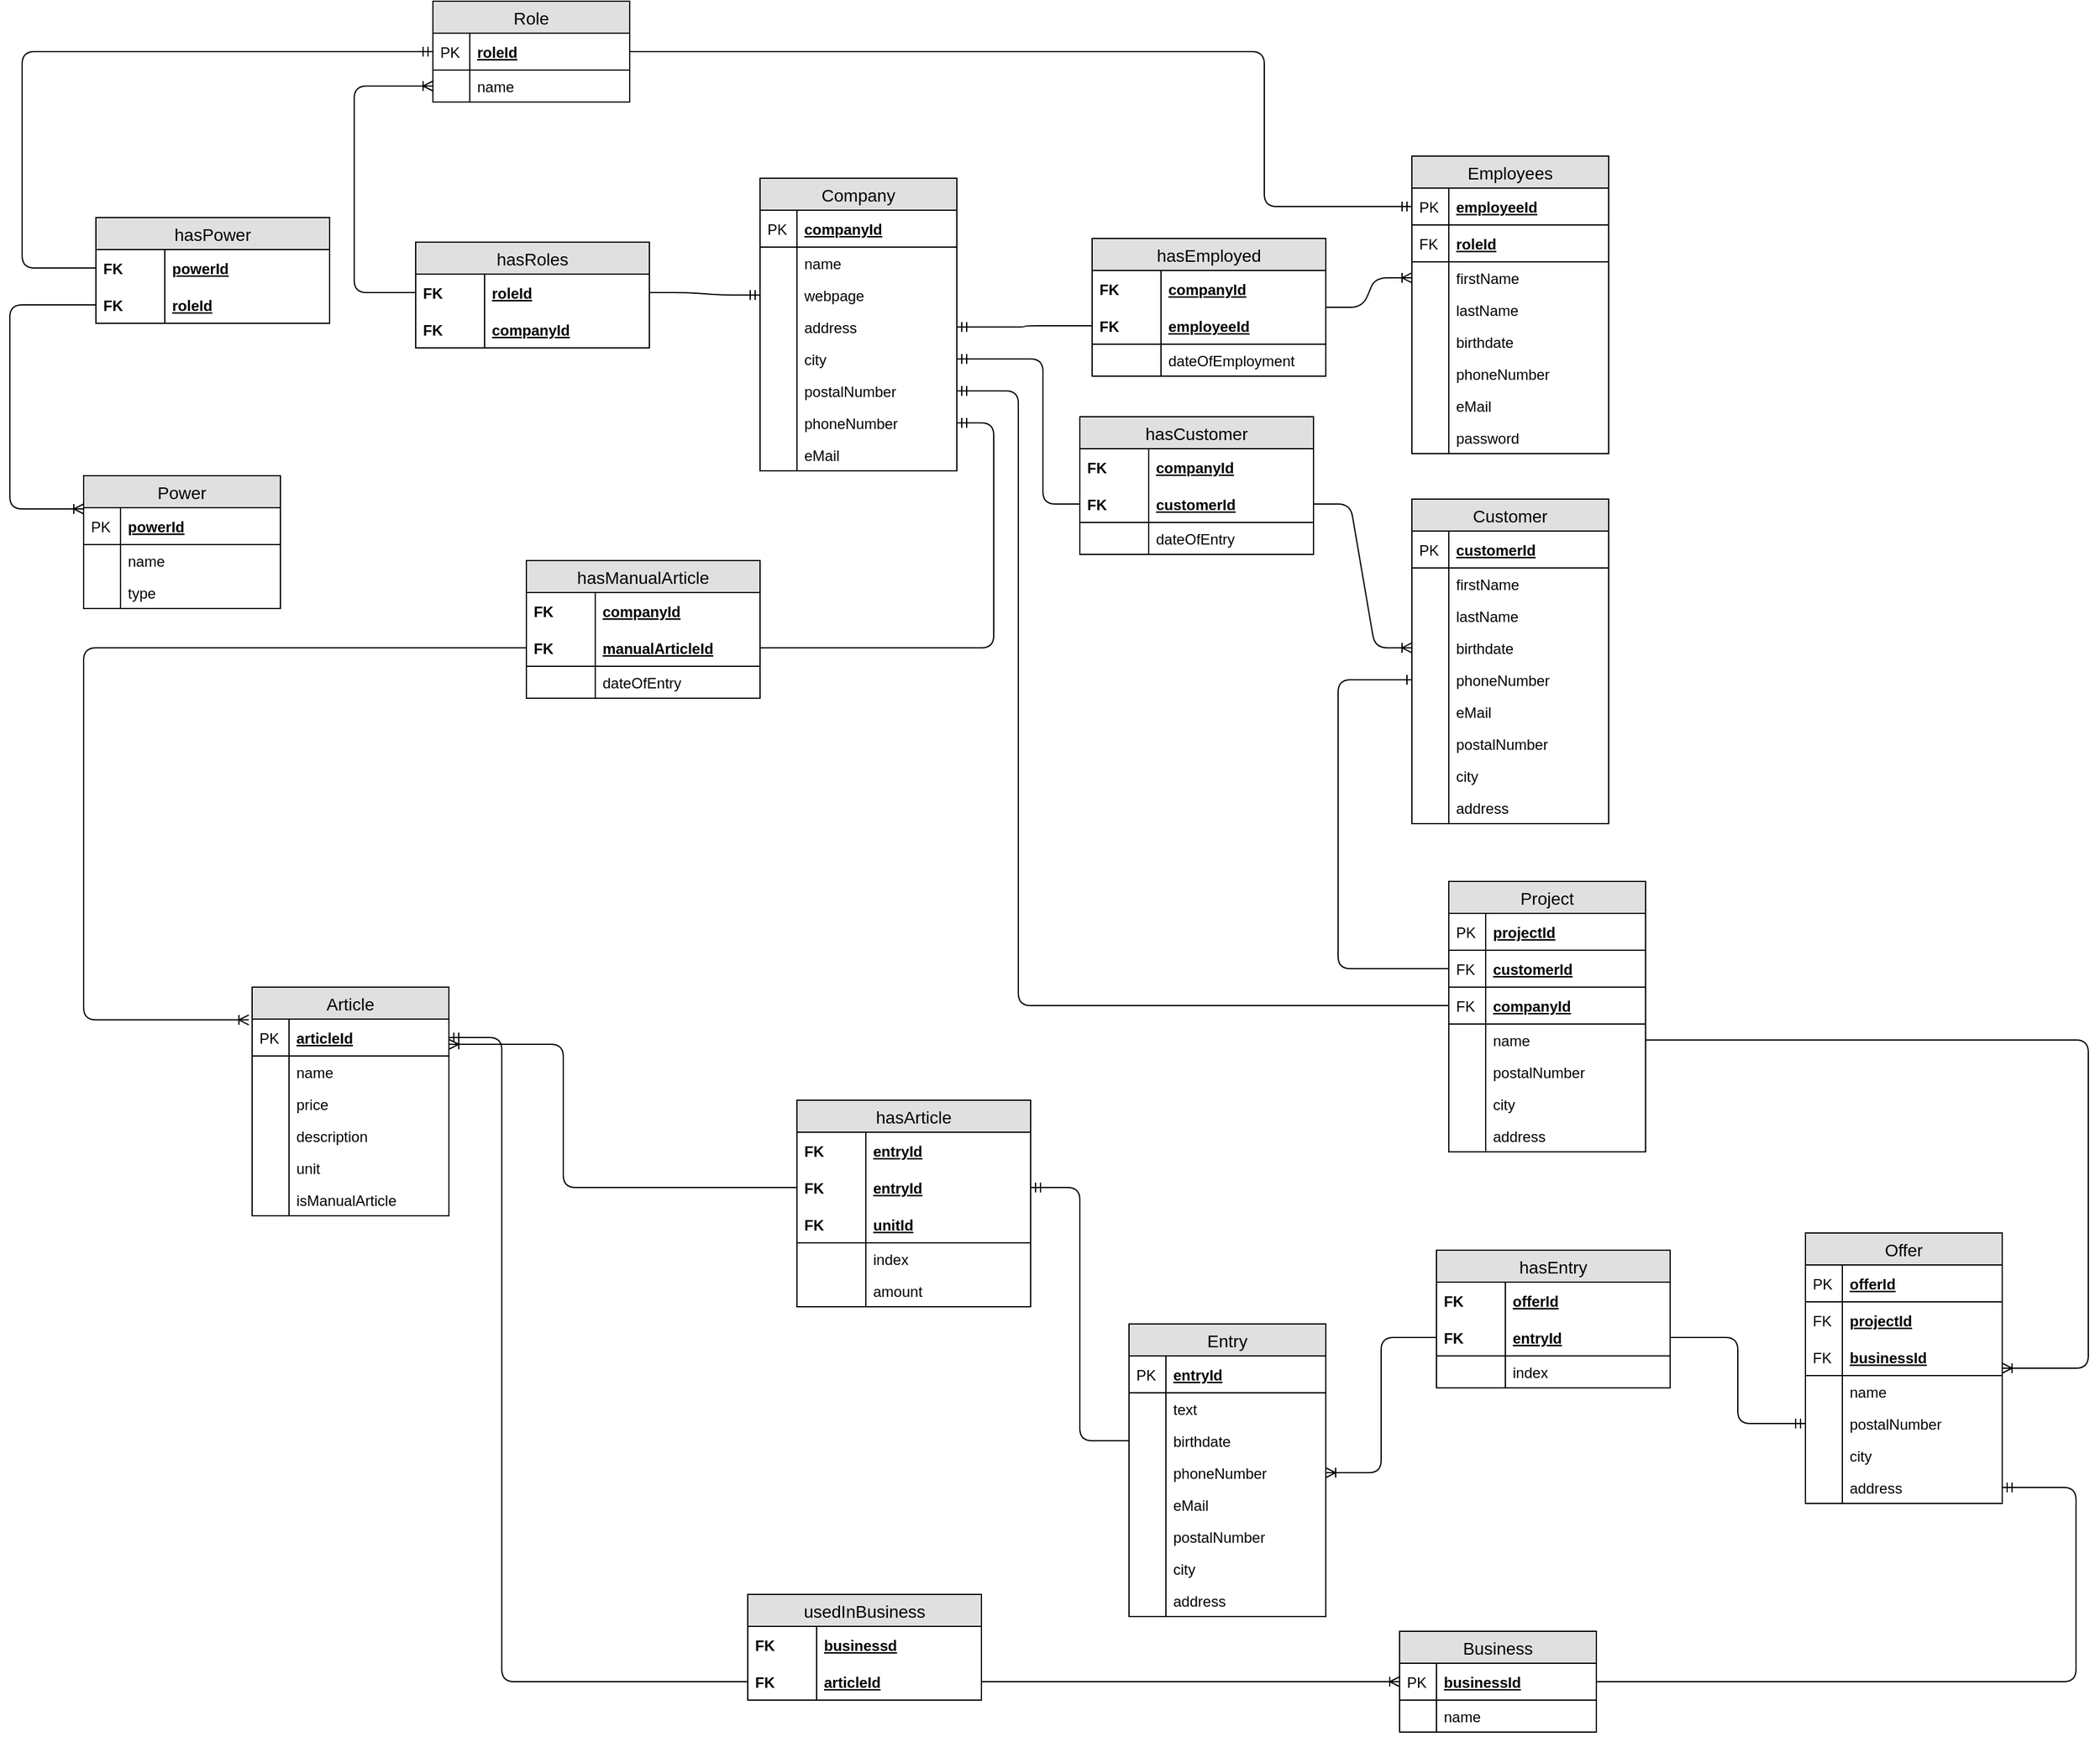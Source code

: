<mxfile version="12.8.8" type="github">
  <diagram id="CRHzopXh2lfl-VDIXYke" name="Page-1">
    <mxGraphModel dx="2113" dy="1148" grid="1" gridSize="10" guides="1" tooltips="1" connect="1" arrows="1" fold="1" page="1" pageScale="1" pageWidth="827" pageHeight="1169" math="0" shadow="0">
      <root>
        <mxCell id="0" />
        <mxCell id="1" parent="0" />
        <mxCell id="exXBrJ6WtaJ541hTLERB-1" value="hasEmployed" style="swimlane;fontStyle=0;childLayout=stackLayout;horizontal=1;startSize=26;fillColor=#e0e0e0;horizontalStack=0;resizeParent=1;resizeParentMax=0;resizeLast=0;collapsible=1;marginBottom=0;swimlaneFillColor=#ffffff;align=center;fontSize=14;" vertex="1" parent="1">
          <mxGeometry x="270" y="267" width="190" height="112" as="geometry" />
        </mxCell>
        <mxCell id="exXBrJ6WtaJ541hTLERB-2" value="companyId" style="shape=partialRectangle;top=0;left=0;right=0;bottom=0;align=left;verticalAlign=middle;fillColor=none;spacingLeft=60;spacingRight=4;overflow=hidden;rotatable=0;points=[[0,0.5],[1,0.5]];portConstraint=eastwest;dropTarget=0;fontStyle=5;fontSize=12;" vertex="1" parent="exXBrJ6WtaJ541hTLERB-1">
          <mxGeometry y="26" width="190" height="30" as="geometry" />
        </mxCell>
        <mxCell id="exXBrJ6WtaJ541hTLERB-3" value="FK" style="shape=partialRectangle;fontStyle=1;top=0;left=0;bottom=0;fillColor=none;align=left;verticalAlign=middle;spacingLeft=4;spacingRight=4;overflow=hidden;rotatable=0;points=[];portConstraint=eastwest;part=1;fontSize=12;" vertex="1" connectable="0" parent="exXBrJ6WtaJ541hTLERB-2">
          <mxGeometry width="56" height="30" as="geometry" />
        </mxCell>
        <mxCell id="exXBrJ6WtaJ541hTLERB-4" value="employeeId" style="shape=partialRectangle;top=0;left=0;right=0;bottom=1;align=left;verticalAlign=middle;fillColor=none;spacingLeft=60;spacingRight=4;overflow=hidden;rotatable=0;points=[[0,0.5],[1,0.5]];portConstraint=eastwest;dropTarget=0;fontStyle=5;fontSize=12;" vertex="1" parent="exXBrJ6WtaJ541hTLERB-1">
          <mxGeometry y="56" width="190" height="30" as="geometry" />
        </mxCell>
        <mxCell id="exXBrJ6WtaJ541hTLERB-5" value="FK" style="shape=partialRectangle;fontStyle=1;top=0;left=0;bottom=0;fillColor=none;align=left;verticalAlign=middle;spacingLeft=4;spacingRight=4;overflow=hidden;rotatable=0;points=[];portConstraint=eastwest;part=1;fontSize=12;" vertex="1" connectable="0" parent="exXBrJ6WtaJ541hTLERB-4">
          <mxGeometry width="56" height="30" as="geometry" />
        </mxCell>
        <mxCell id="exXBrJ6WtaJ541hTLERB-6" value="dateOfEmployment" style="shape=partialRectangle;top=0;left=0;right=0;bottom=0;align=left;verticalAlign=top;fillColor=none;spacingLeft=60;spacingRight=4;overflow=hidden;rotatable=0;points=[[0,0.5],[1,0.5]];portConstraint=eastwest;dropTarget=0;fontSize=12;" vertex="1" parent="exXBrJ6WtaJ541hTLERB-1">
          <mxGeometry y="86" width="190" height="26" as="geometry" />
        </mxCell>
        <mxCell id="exXBrJ6WtaJ541hTLERB-7" value="" style="shape=partialRectangle;top=0;left=0;bottom=0;fillColor=none;align=left;verticalAlign=top;spacingLeft=4;spacingRight=4;overflow=hidden;rotatable=0;points=[];portConstraint=eastwest;part=1;fontSize=12;" vertex="1" connectable="0" parent="exXBrJ6WtaJ541hTLERB-6">
          <mxGeometry width="56" height="26" as="geometry" />
        </mxCell>
        <mxCell id="exXBrJ6WtaJ541hTLERB-8" value="Company" style="swimlane;fontStyle=0;childLayout=stackLayout;horizontal=1;startSize=26;fillColor=#e0e0e0;horizontalStack=0;resizeParent=1;resizeParentMax=0;resizeLast=0;collapsible=1;marginBottom=0;swimlaneFillColor=#ffffff;align=center;fontSize=14;" vertex="1" parent="1">
          <mxGeometry y="218" width="160" height="238" as="geometry" />
        </mxCell>
        <mxCell id="exXBrJ6WtaJ541hTLERB-9" value="companyId" style="shape=partialRectangle;top=0;left=0;right=0;bottom=1;align=left;verticalAlign=middle;fillColor=none;spacingLeft=34;spacingRight=4;overflow=hidden;rotatable=0;points=[[0,0.5],[1,0.5]];portConstraint=eastwest;dropTarget=0;fontStyle=5;fontSize=12;" vertex="1" parent="exXBrJ6WtaJ541hTLERB-8">
          <mxGeometry y="26" width="160" height="30" as="geometry" />
        </mxCell>
        <mxCell id="exXBrJ6WtaJ541hTLERB-10" value="PK" style="shape=partialRectangle;top=0;left=0;bottom=0;fillColor=none;align=left;verticalAlign=middle;spacingLeft=4;spacingRight=4;overflow=hidden;rotatable=0;points=[];portConstraint=eastwest;part=1;fontSize=12;" vertex="1" connectable="0" parent="exXBrJ6WtaJ541hTLERB-9">
          <mxGeometry width="30" height="30" as="geometry" />
        </mxCell>
        <mxCell id="exXBrJ6WtaJ541hTLERB-11" value="name" style="shape=partialRectangle;top=0;left=0;right=0;bottom=0;align=left;verticalAlign=top;fillColor=none;spacingLeft=34;spacingRight=4;overflow=hidden;rotatable=0;points=[[0,0.5],[1,0.5]];portConstraint=eastwest;dropTarget=0;fontSize=12;" vertex="1" parent="exXBrJ6WtaJ541hTLERB-8">
          <mxGeometry y="56" width="160" height="26" as="geometry" />
        </mxCell>
        <mxCell id="exXBrJ6WtaJ541hTLERB-12" value="" style="shape=partialRectangle;top=0;left=0;bottom=0;fillColor=none;align=left;verticalAlign=top;spacingLeft=4;spacingRight=4;overflow=hidden;rotatable=0;points=[];portConstraint=eastwest;part=1;fontSize=12;" vertex="1" connectable="0" parent="exXBrJ6WtaJ541hTLERB-11">
          <mxGeometry width="30" height="26" as="geometry" />
        </mxCell>
        <mxCell id="exXBrJ6WtaJ541hTLERB-13" value="webpage" style="shape=partialRectangle;top=0;left=0;right=0;bottom=0;align=left;verticalAlign=top;fillColor=none;spacingLeft=34;spacingRight=4;overflow=hidden;rotatable=0;points=[[0,0.5],[1,0.5]];portConstraint=eastwest;dropTarget=0;fontSize=12;" vertex="1" parent="exXBrJ6WtaJ541hTLERB-8">
          <mxGeometry y="82" width="160" height="26" as="geometry" />
        </mxCell>
        <mxCell id="exXBrJ6WtaJ541hTLERB-14" value="" style="shape=partialRectangle;top=0;left=0;bottom=0;fillColor=none;align=left;verticalAlign=top;spacingLeft=4;spacingRight=4;overflow=hidden;rotatable=0;points=[];portConstraint=eastwest;part=1;fontSize=12;" vertex="1" connectable="0" parent="exXBrJ6WtaJ541hTLERB-13">
          <mxGeometry width="30" height="26" as="geometry" />
        </mxCell>
        <mxCell id="exXBrJ6WtaJ541hTLERB-15" value="address" style="shape=partialRectangle;top=0;left=0;right=0;bottom=0;align=left;verticalAlign=top;fillColor=none;spacingLeft=34;spacingRight=4;overflow=hidden;rotatable=0;points=[[0,0.5],[1,0.5]];portConstraint=eastwest;dropTarget=0;fontSize=12;" vertex="1" parent="exXBrJ6WtaJ541hTLERB-8">
          <mxGeometry y="108" width="160" height="26" as="geometry" />
        </mxCell>
        <mxCell id="exXBrJ6WtaJ541hTLERB-16" value="" style="shape=partialRectangle;top=0;left=0;bottom=0;fillColor=none;align=left;verticalAlign=top;spacingLeft=4;spacingRight=4;overflow=hidden;rotatable=0;points=[];portConstraint=eastwest;part=1;fontSize=12;" vertex="1" connectable="0" parent="exXBrJ6WtaJ541hTLERB-15">
          <mxGeometry width="30" height="26" as="geometry" />
        </mxCell>
        <mxCell id="exXBrJ6WtaJ541hTLERB-17" value="city" style="shape=partialRectangle;top=0;left=0;right=0;bottom=0;align=left;verticalAlign=top;fillColor=none;spacingLeft=34;spacingRight=4;overflow=hidden;rotatable=0;points=[[0,0.5],[1,0.5]];portConstraint=eastwest;dropTarget=0;fontSize=12;" vertex="1" parent="exXBrJ6WtaJ541hTLERB-8">
          <mxGeometry y="134" width="160" height="26" as="geometry" />
        </mxCell>
        <mxCell id="exXBrJ6WtaJ541hTLERB-18" value="" style="shape=partialRectangle;top=0;left=0;bottom=0;fillColor=none;align=left;verticalAlign=top;spacingLeft=4;spacingRight=4;overflow=hidden;rotatable=0;points=[];portConstraint=eastwest;part=1;fontSize=12;" vertex="1" connectable="0" parent="exXBrJ6WtaJ541hTLERB-17">
          <mxGeometry width="30" height="26" as="geometry" />
        </mxCell>
        <mxCell id="exXBrJ6WtaJ541hTLERB-19" value="postalNumber" style="shape=partialRectangle;top=0;left=0;right=0;bottom=0;align=left;verticalAlign=top;fillColor=none;spacingLeft=34;spacingRight=4;overflow=hidden;rotatable=0;points=[[0,0.5],[1,0.5]];portConstraint=eastwest;dropTarget=0;fontSize=12;" vertex="1" parent="exXBrJ6WtaJ541hTLERB-8">
          <mxGeometry y="160" width="160" height="26" as="geometry" />
        </mxCell>
        <mxCell id="exXBrJ6WtaJ541hTLERB-20" value="" style="shape=partialRectangle;top=0;left=0;bottom=0;fillColor=none;align=left;verticalAlign=top;spacingLeft=4;spacingRight=4;overflow=hidden;rotatable=0;points=[];portConstraint=eastwest;part=1;fontSize=12;" vertex="1" connectable="0" parent="exXBrJ6WtaJ541hTLERB-19">
          <mxGeometry width="30" height="26" as="geometry" />
        </mxCell>
        <mxCell id="exXBrJ6WtaJ541hTLERB-21" value="phoneNumber" style="shape=partialRectangle;top=0;left=0;right=0;bottom=0;align=left;verticalAlign=top;fillColor=none;spacingLeft=34;spacingRight=4;overflow=hidden;rotatable=0;points=[[0,0.5],[1,0.5]];portConstraint=eastwest;dropTarget=0;fontSize=12;" vertex="1" parent="exXBrJ6WtaJ541hTLERB-8">
          <mxGeometry y="186" width="160" height="26" as="geometry" />
        </mxCell>
        <mxCell id="exXBrJ6WtaJ541hTLERB-22" value="" style="shape=partialRectangle;top=0;left=0;bottom=0;fillColor=none;align=left;verticalAlign=top;spacingLeft=4;spacingRight=4;overflow=hidden;rotatable=0;points=[];portConstraint=eastwest;part=1;fontSize=12;" vertex="1" connectable="0" parent="exXBrJ6WtaJ541hTLERB-21">
          <mxGeometry width="30" height="26" as="geometry" />
        </mxCell>
        <mxCell id="exXBrJ6WtaJ541hTLERB-23" value="eMail" style="shape=partialRectangle;top=0;left=0;right=0;bottom=0;align=left;verticalAlign=top;fillColor=none;spacingLeft=34;spacingRight=4;overflow=hidden;rotatable=0;points=[[0,0.5],[1,0.5]];portConstraint=eastwest;dropTarget=0;fontSize=12;" vertex="1" parent="exXBrJ6WtaJ541hTLERB-8">
          <mxGeometry y="212" width="160" height="26" as="geometry" />
        </mxCell>
        <mxCell id="exXBrJ6WtaJ541hTLERB-24" value="" style="shape=partialRectangle;top=0;left=0;bottom=0;fillColor=none;align=left;verticalAlign=top;spacingLeft=4;spacingRight=4;overflow=hidden;rotatable=0;points=[];portConstraint=eastwest;part=1;fontSize=12;" vertex="1" connectable="0" parent="exXBrJ6WtaJ541hTLERB-23">
          <mxGeometry width="30" height="26" as="geometry" />
        </mxCell>
        <mxCell id="exXBrJ6WtaJ541hTLERB-25" value="Employees" style="swimlane;fontStyle=0;childLayout=stackLayout;horizontal=1;startSize=26;fillColor=#e0e0e0;horizontalStack=0;resizeParent=1;resizeParentMax=0;resizeLast=0;collapsible=1;marginBottom=0;swimlaneFillColor=#ffffff;align=center;fontSize=14;" vertex="1" parent="1">
          <mxGeometry x="530" y="200" width="160" height="242" as="geometry" />
        </mxCell>
        <mxCell id="exXBrJ6WtaJ541hTLERB-26" value="employeeId" style="shape=partialRectangle;top=0;left=0;right=0;bottom=1;align=left;verticalAlign=middle;fillColor=none;spacingLeft=34;spacingRight=4;overflow=hidden;rotatable=0;points=[[0,0.5],[1,0.5]];portConstraint=eastwest;dropTarget=0;fontStyle=5;fontSize=12;" vertex="1" parent="exXBrJ6WtaJ541hTLERB-25">
          <mxGeometry y="26" width="160" height="30" as="geometry" />
        </mxCell>
        <mxCell id="exXBrJ6WtaJ541hTLERB-27" value="PK" style="shape=partialRectangle;top=0;left=0;bottom=0;fillColor=none;align=left;verticalAlign=middle;spacingLeft=4;spacingRight=4;overflow=hidden;rotatable=0;points=[];portConstraint=eastwest;part=1;fontSize=12;" vertex="1" connectable="0" parent="exXBrJ6WtaJ541hTLERB-26">
          <mxGeometry width="30" height="30" as="geometry" />
        </mxCell>
        <mxCell id="exXBrJ6WtaJ541hTLERB-28" value="roleId" style="shape=partialRectangle;top=0;left=0;right=0;bottom=1;align=left;verticalAlign=middle;fillColor=none;spacingLeft=34;spacingRight=4;overflow=hidden;rotatable=0;points=[[0,0.5],[1,0.5]];portConstraint=eastwest;dropTarget=0;fontStyle=5;fontSize=12;" vertex="1" parent="exXBrJ6WtaJ541hTLERB-25">
          <mxGeometry y="56" width="160" height="30" as="geometry" />
        </mxCell>
        <mxCell id="exXBrJ6WtaJ541hTLERB-29" value="FK" style="shape=partialRectangle;top=0;left=0;bottom=0;fillColor=none;align=left;verticalAlign=middle;spacingLeft=4;spacingRight=4;overflow=hidden;rotatable=0;points=[];portConstraint=eastwest;part=1;fontSize=12;" vertex="1" connectable="0" parent="exXBrJ6WtaJ541hTLERB-28">
          <mxGeometry width="30" height="30" as="geometry" />
        </mxCell>
        <mxCell id="exXBrJ6WtaJ541hTLERB-30" value="firstName" style="shape=partialRectangle;top=0;left=0;right=0;bottom=0;align=left;verticalAlign=top;fillColor=none;spacingLeft=34;spacingRight=4;overflow=hidden;rotatable=0;points=[[0,0.5],[1,0.5]];portConstraint=eastwest;dropTarget=0;fontSize=12;" vertex="1" parent="exXBrJ6WtaJ541hTLERB-25">
          <mxGeometry y="86" width="160" height="26" as="geometry" />
        </mxCell>
        <mxCell id="exXBrJ6WtaJ541hTLERB-31" value="" style="shape=partialRectangle;top=0;left=0;bottom=0;fillColor=none;align=left;verticalAlign=top;spacingLeft=4;spacingRight=4;overflow=hidden;rotatable=0;points=[];portConstraint=eastwest;part=1;fontSize=12;" vertex="1" connectable="0" parent="exXBrJ6WtaJ541hTLERB-30">
          <mxGeometry width="30" height="26" as="geometry" />
        </mxCell>
        <mxCell id="exXBrJ6WtaJ541hTLERB-32" value="lastName" style="shape=partialRectangle;top=0;left=0;right=0;bottom=0;align=left;verticalAlign=top;fillColor=none;spacingLeft=34;spacingRight=4;overflow=hidden;rotatable=0;points=[[0,0.5],[1,0.5]];portConstraint=eastwest;dropTarget=0;fontSize=12;" vertex="1" parent="exXBrJ6WtaJ541hTLERB-25">
          <mxGeometry y="112" width="160" height="26" as="geometry" />
        </mxCell>
        <mxCell id="exXBrJ6WtaJ541hTLERB-33" value="" style="shape=partialRectangle;top=0;left=0;bottom=0;fillColor=none;align=left;verticalAlign=top;spacingLeft=4;spacingRight=4;overflow=hidden;rotatable=0;points=[];portConstraint=eastwest;part=1;fontSize=12;" vertex="1" connectable="0" parent="exXBrJ6WtaJ541hTLERB-32">
          <mxGeometry width="30" height="26" as="geometry" />
        </mxCell>
        <mxCell id="exXBrJ6WtaJ541hTLERB-34" value="birthdate" style="shape=partialRectangle;top=0;left=0;right=0;bottom=0;align=left;verticalAlign=top;fillColor=none;spacingLeft=34;spacingRight=4;overflow=hidden;rotatable=0;points=[[0,0.5],[1,0.5]];portConstraint=eastwest;dropTarget=0;fontSize=12;" vertex="1" parent="exXBrJ6WtaJ541hTLERB-25">
          <mxGeometry y="138" width="160" height="26" as="geometry" />
        </mxCell>
        <mxCell id="exXBrJ6WtaJ541hTLERB-35" value="" style="shape=partialRectangle;top=0;left=0;bottom=0;fillColor=none;align=left;verticalAlign=top;spacingLeft=4;spacingRight=4;overflow=hidden;rotatable=0;points=[];portConstraint=eastwest;part=1;fontSize=12;" vertex="1" connectable="0" parent="exXBrJ6WtaJ541hTLERB-34">
          <mxGeometry width="30" height="26" as="geometry" />
        </mxCell>
        <mxCell id="exXBrJ6WtaJ541hTLERB-36" value="phoneNumber" style="shape=partialRectangle;top=0;left=0;right=0;bottom=0;align=left;verticalAlign=top;fillColor=none;spacingLeft=34;spacingRight=4;overflow=hidden;rotatable=0;points=[[0,0.5],[1,0.5]];portConstraint=eastwest;dropTarget=0;fontSize=12;" vertex="1" parent="exXBrJ6WtaJ541hTLERB-25">
          <mxGeometry y="164" width="160" height="26" as="geometry" />
        </mxCell>
        <mxCell id="exXBrJ6WtaJ541hTLERB-37" value="" style="shape=partialRectangle;top=0;left=0;bottom=0;fillColor=none;align=left;verticalAlign=top;spacingLeft=4;spacingRight=4;overflow=hidden;rotatable=0;points=[];portConstraint=eastwest;part=1;fontSize=12;" vertex="1" connectable="0" parent="exXBrJ6WtaJ541hTLERB-36">
          <mxGeometry width="30" height="26" as="geometry" />
        </mxCell>
        <mxCell id="exXBrJ6WtaJ541hTLERB-38" value="eMail" style="shape=partialRectangle;top=0;left=0;right=0;bottom=0;align=left;verticalAlign=top;fillColor=none;spacingLeft=34;spacingRight=4;overflow=hidden;rotatable=0;points=[[0,0.5],[1,0.5]];portConstraint=eastwest;dropTarget=0;fontSize=12;" vertex="1" parent="exXBrJ6WtaJ541hTLERB-25">
          <mxGeometry y="190" width="160" height="26" as="geometry" />
        </mxCell>
        <mxCell id="exXBrJ6WtaJ541hTLERB-39" value="" style="shape=partialRectangle;top=0;left=0;bottom=0;fillColor=none;align=left;verticalAlign=top;spacingLeft=4;spacingRight=4;overflow=hidden;rotatable=0;points=[];portConstraint=eastwest;part=1;fontSize=12;" vertex="1" connectable="0" parent="exXBrJ6WtaJ541hTLERB-38">
          <mxGeometry width="30" height="26" as="geometry" />
        </mxCell>
        <mxCell id="exXBrJ6WtaJ541hTLERB-40" value="password" style="shape=partialRectangle;top=0;left=0;right=0;bottom=0;align=left;verticalAlign=top;fillColor=none;spacingLeft=34;spacingRight=4;overflow=hidden;rotatable=0;points=[[0,0.5],[1,0.5]];portConstraint=eastwest;dropTarget=0;fontSize=12;" vertex="1" parent="exXBrJ6WtaJ541hTLERB-25">
          <mxGeometry y="216" width="160" height="26" as="geometry" />
        </mxCell>
        <mxCell id="exXBrJ6WtaJ541hTLERB-41" value="" style="shape=partialRectangle;top=0;left=0;bottom=0;fillColor=none;align=left;verticalAlign=top;spacingLeft=4;spacingRight=4;overflow=hidden;rotatable=0;points=[];portConstraint=eastwest;part=1;fontSize=12;" vertex="1" connectable="0" parent="exXBrJ6WtaJ541hTLERB-40">
          <mxGeometry width="30" height="26" as="geometry" />
        </mxCell>
        <mxCell id="exXBrJ6WtaJ541hTLERB-42" value="" style="edgeStyle=entityRelationEdgeStyle;fontSize=12;html=1;endArrow=ERoneToMany;exitX=1;exitY=0.5;exitDx=0;exitDy=0;entryX=0;entryY=0.5;entryDx=0;entryDy=0;" edge="1" parent="1" source="exXBrJ6WtaJ541hTLERB-1" target="exXBrJ6WtaJ541hTLERB-30">
          <mxGeometry width="100" height="100" relative="1" as="geometry">
            <mxPoint x="450" y="580" as="sourcePoint" />
            <mxPoint x="550" y="480" as="targetPoint" />
          </mxGeometry>
        </mxCell>
        <mxCell id="exXBrJ6WtaJ541hTLERB-43" value="" style="edgeStyle=elbowEdgeStyle;fontSize=12;html=1;endArrow=ERmandOne;entryX=1;entryY=0.5;entryDx=0;entryDy=0;exitX=0;exitY=0.5;exitDx=0;exitDy=0;" edge="1" parent="1" source="exXBrJ6WtaJ541hTLERB-4" target="exXBrJ6WtaJ541hTLERB-15">
          <mxGeometry width="100" height="100" relative="1" as="geometry">
            <mxPoint x="300" y="520" as="sourcePoint" />
            <mxPoint x="400" y="420" as="targetPoint" />
          </mxGeometry>
        </mxCell>
        <mxCell id="exXBrJ6WtaJ541hTLERB-44" value="Customer" style="swimlane;fontStyle=0;childLayout=stackLayout;horizontal=1;startSize=26;fillColor=#e0e0e0;horizontalStack=0;resizeParent=1;resizeParentMax=0;resizeLast=0;collapsible=1;marginBottom=0;swimlaneFillColor=#ffffff;align=center;fontSize=14;" vertex="1" parent="1">
          <mxGeometry x="530" y="479" width="160" height="264" as="geometry" />
        </mxCell>
        <mxCell id="exXBrJ6WtaJ541hTLERB-45" value="customerId" style="shape=partialRectangle;top=0;left=0;right=0;bottom=1;align=left;verticalAlign=middle;fillColor=none;spacingLeft=34;spacingRight=4;overflow=hidden;rotatable=0;points=[[0,0.5],[1,0.5]];portConstraint=eastwest;dropTarget=0;fontStyle=5;fontSize=12;" vertex="1" parent="exXBrJ6WtaJ541hTLERB-44">
          <mxGeometry y="26" width="160" height="30" as="geometry" />
        </mxCell>
        <mxCell id="exXBrJ6WtaJ541hTLERB-46" value="PK" style="shape=partialRectangle;top=0;left=0;bottom=0;fillColor=none;align=left;verticalAlign=middle;spacingLeft=4;spacingRight=4;overflow=hidden;rotatable=0;points=[];portConstraint=eastwest;part=1;fontSize=12;" vertex="1" connectable="0" parent="exXBrJ6WtaJ541hTLERB-45">
          <mxGeometry width="30" height="30" as="geometry" />
        </mxCell>
        <mxCell id="exXBrJ6WtaJ541hTLERB-47" value="firstName" style="shape=partialRectangle;top=0;left=0;right=0;bottom=0;align=left;verticalAlign=top;fillColor=none;spacingLeft=34;spacingRight=4;overflow=hidden;rotatable=0;points=[[0,0.5],[1,0.5]];portConstraint=eastwest;dropTarget=0;fontSize=12;" vertex="1" parent="exXBrJ6WtaJ541hTLERB-44">
          <mxGeometry y="56" width="160" height="26" as="geometry" />
        </mxCell>
        <mxCell id="exXBrJ6WtaJ541hTLERB-48" value="" style="shape=partialRectangle;top=0;left=0;bottom=0;fillColor=none;align=left;verticalAlign=top;spacingLeft=4;spacingRight=4;overflow=hidden;rotatable=0;points=[];portConstraint=eastwest;part=1;fontSize=12;" vertex="1" connectable="0" parent="exXBrJ6WtaJ541hTLERB-47">
          <mxGeometry width="30" height="26" as="geometry" />
        </mxCell>
        <mxCell id="exXBrJ6WtaJ541hTLERB-49" value="lastName" style="shape=partialRectangle;top=0;left=0;right=0;bottom=0;align=left;verticalAlign=top;fillColor=none;spacingLeft=34;spacingRight=4;overflow=hidden;rotatable=0;points=[[0,0.5],[1,0.5]];portConstraint=eastwest;dropTarget=0;fontSize=12;" vertex="1" parent="exXBrJ6WtaJ541hTLERB-44">
          <mxGeometry y="82" width="160" height="26" as="geometry" />
        </mxCell>
        <mxCell id="exXBrJ6WtaJ541hTLERB-50" value="" style="shape=partialRectangle;top=0;left=0;bottom=0;fillColor=none;align=left;verticalAlign=top;spacingLeft=4;spacingRight=4;overflow=hidden;rotatable=0;points=[];portConstraint=eastwest;part=1;fontSize=12;" vertex="1" connectable="0" parent="exXBrJ6WtaJ541hTLERB-49">
          <mxGeometry width="30" height="26" as="geometry" />
        </mxCell>
        <mxCell id="exXBrJ6WtaJ541hTLERB-51" value="birthdate" style="shape=partialRectangle;top=0;left=0;right=0;bottom=0;align=left;verticalAlign=top;fillColor=none;spacingLeft=34;spacingRight=4;overflow=hidden;rotatable=0;points=[[0,0.5],[1,0.5]];portConstraint=eastwest;dropTarget=0;fontSize=12;" vertex="1" parent="exXBrJ6WtaJ541hTLERB-44">
          <mxGeometry y="108" width="160" height="26" as="geometry" />
        </mxCell>
        <mxCell id="exXBrJ6WtaJ541hTLERB-52" value="" style="shape=partialRectangle;top=0;left=0;bottom=0;fillColor=none;align=left;verticalAlign=top;spacingLeft=4;spacingRight=4;overflow=hidden;rotatable=0;points=[];portConstraint=eastwest;part=1;fontSize=12;" vertex="1" connectable="0" parent="exXBrJ6WtaJ541hTLERB-51">
          <mxGeometry width="30" height="26" as="geometry" />
        </mxCell>
        <mxCell id="exXBrJ6WtaJ541hTLERB-53" value="phoneNumber" style="shape=partialRectangle;top=0;left=0;right=0;bottom=0;align=left;verticalAlign=top;fillColor=none;spacingLeft=34;spacingRight=4;overflow=hidden;rotatable=0;points=[[0,0.5],[1,0.5]];portConstraint=eastwest;dropTarget=0;fontSize=12;" vertex="1" parent="exXBrJ6WtaJ541hTLERB-44">
          <mxGeometry y="134" width="160" height="26" as="geometry" />
        </mxCell>
        <mxCell id="exXBrJ6WtaJ541hTLERB-54" value="" style="shape=partialRectangle;top=0;left=0;bottom=0;fillColor=none;align=left;verticalAlign=top;spacingLeft=4;spacingRight=4;overflow=hidden;rotatable=0;points=[];portConstraint=eastwest;part=1;fontSize=12;" vertex="1" connectable="0" parent="exXBrJ6WtaJ541hTLERB-53">
          <mxGeometry width="30" height="26" as="geometry" />
        </mxCell>
        <mxCell id="exXBrJ6WtaJ541hTLERB-55" value="eMail" style="shape=partialRectangle;top=0;left=0;right=0;bottom=0;align=left;verticalAlign=top;fillColor=none;spacingLeft=34;spacingRight=4;overflow=hidden;rotatable=0;points=[[0,0.5],[1,0.5]];portConstraint=eastwest;dropTarget=0;fontSize=12;" vertex="1" parent="exXBrJ6WtaJ541hTLERB-44">
          <mxGeometry y="160" width="160" height="26" as="geometry" />
        </mxCell>
        <mxCell id="exXBrJ6WtaJ541hTLERB-56" value="" style="shape=partialRectangle;top=0;left=0;bottom=0;fillColor=none;align=left;verticalAlign=top;spacingLeft=4;spacingRight=4;overflow=hidden;rotatable=0;points=[];portConstraint=eastwest;part=1;fontSize=12;" vertex="1" connectable="0" parent="exXBrJ6WtaJ541hTLERB-55">
          <mxGeometry width="30" height="26" as="geometry" />
        </mxCell>
        <mxCell id="exXBrJ6WtaJ541hTLERB-57" value="postalNumber" style="shape=partialRectangle;top=0;left=0;right=0;bottom=0;align=left;verticalAlign=top;fillColor=none;spacingLeft=34;spacingRight=4;overflow=hidden;rotatable=0;points=[[0,0.5],[1,0.5]];portConstraint=eastwest;dropTarget=0;fontSize=12;" vertex="1" parent="exXBrJ6WtaJ541hTLERB-44">
          <mxGeometry y="186" width="160" height="26" as="geometry" />
        </mxCell>
        <mxCell id="exXBrJ6WtaJ541hTLERB-58" value="" style="shape=partialRectangle;top=0;left=0;bottom=0;fillColor=none;align=left;verticalAlign=top;spacingLeft=4;spacingRight=4;overflow=hidden;rotatable=0;points=[];portConstraint=eastwest;part=1;fontSize=12;" vertex="1" connectable="0" parent="exXBrJ6WtaJ541hTLERB-57">
          <mxGeometry width="30" height="26" as="geometry" />
        </mxCell>
        <mxCell id="exXBrJ6WtaJ541hTLERB-59" value="city" style="shape=partialRectangle;top=0;left=0;right=0;bottom=0;align=left;verticalAlign=top;fillColor=none;spacingLeft=34;spacingRight=4;overflow=hidden;rotatable=0;points=[[0,0.5],[1,0.5]];portConstraint=eastwest;dropTarget=0;fontSize=12;" vertex="1" parent="exXBrJ6WtaJ541hTLERB-44">
          <mxGeometry y="212" width="160" height="26" as="geometry" />
        </mxCell>
        <mxCell id="exXBrJ6WtaJ541hTLERB-60" value="" style="shape=partialRectangle;top=0;left=0;bottom=0;fillColor=none;align=left;verticalAlign=top;spacingLeft=4;spacingRight=4;overflow=hidden;rotatable=0;points=[];portConstraint=eastwest;part=1;fontSize=12;" vertex="1" connectable="0" parent="exXBrJ6WtaJ541hTLERB-59">
          <mxGeometry width="30" height="26" as="geometry" />
        </mxCell>
        <mxCell id="exXBrJ6WtaJ541hTLERB-61" value="address" style="shape=partialRectangle;top=0;left=0;right=0;bottom=0;align=left;verticalAlign=top;fillColor=none;spacingLeft=34;spacingRight=4;overflow=hidden;rotatable=0;points=[[0,0.5],[1,0.5]];portConstraint=eastwest;dropTarget=0;fontSize=12;" vertex="1" parent="exXBrJ6WtaJ541hTLERB-44">
          <mxGeometry y="238" width="160" height="26" as="geometry" />
        </mxCell>
        <mxCell id="exXBrJ6WtaJ541hTLERB-62" value="" style="shape=partialRectangle;top=0;left=0;bottom=0;fillColor=none;align=left;verticalAlign=top;spacingLeft=4;spacingRight=4;overflow=hidden;rotatable=0;points=[];portConstraint=eastwest;part=1;fontSize=12;" vertex="1" connectable="0" parent="exXBrJ6WtaJ541hTLERB-61">
          <mxGeometry width="30" height="26" as="geometry" />
        </mxCell>
        <mxCell id="exXBrJ6WtaJ541hTLERB-63" value="hasCustomer" style="swimlane;fontStyle=0;childLayout=stackLayout;horizontal=1;startSize=26;fillColor=#e0e0e0;horizontalStack=0;resizeParent=1;resizeParentMax=0;resizeLast=0;collapsible=1;marginBottom=0;swimlaneFillColor=#ffffff;align=center;fontSize=14;" vertex="1" parent="1">
          <mxGeometry x="260" y="412" width="190" height="112" as="geometry" />
        </mxCell>
        <mxCell id="exXBrJ6WtaJ541hTLERB-64" value="companyId" style="shape=partialRectangle;top=0;left=0;right=0;bottom=0;align=left;verticalAlign=middle;fillColor=none;spacingLeft=60;spacingRight=4;overflow=hidden;rotatable=0;points=[[0,0.5],[1,0.5]];portConstraint=eastwest;dropTarget=0;fontStyle=5;fontSize=12;" vertex="1" parent="exXBrJ6WtaJ541hTLERB-63">
          <mxGeometry y="26" width="190" height="30" as="geometry" />
        </mxCell>
        <mxCell id="exXBrJ6WtaJ541hTLERB-65" value="FK" style="shape=partialRectangle;fontStyle=1;top=0;left=0;bottom=0;fillColor=none;align=left;verticalAlign=middle;spacingLeft=4;spacingRight=4;overflow=hidden;rotatable=0;points=[];portConstraint=eastwest;part=1;fontSize=12;" vertex="1" connectable="0" parent="exXBrJ6WtaJ541hTLERB-64">
          <mxGeometry width="56" height="30" as="geometry" />
        </mxCell>
        <mxCell id="exXBrJ6WtaJ541hTLERB-66" value="customerId" style="shape=partialRectangle;top=0;left=0;right=0;bottom=1;align=left;verticalAlign=middle;fillColor=none;spacingLeft=60;spacingRight=4;overflow=hidden;rotatable=0;points=[[0,0.5],[1,0.5]];portConstraint=eastwest;dropTarget=0;fontStyle=5;fontSize=12;" vertex="1" parent="exXBrJ6WtaJ541hTLERB-63">
          <mxGeometry y="56" width="190" height="30" as="geometry" />
        </mxCell>
        <mxCell id="exXBrJ6WtaJ541hTLERB-67" value="FK" style="shape=partialRectangle;fontStyle=1;top=0;left=0;bottom=0;fillColor=none;align=left;verticalAlign=middle;spacingLeft=4;spacingRight=4;overflow=hidden;rotatable=0;points=[];portConstraint=eastwest;part=1;fontSize=12;" vertex="1" connectable="0" parent="exXBrJ6WtaJ541hTLERB-66">
          <mxGeometry width="56" height="30" as="geometry" />
        </mxCell>
        <mxCell id="exXBrJ6WtaJ541hTLERB-68" value="dateOfEntry" style="shape=partialRectangle;top=0;left=0;right=0;bottom=0;align=left;verticalAlign=top;fillColor=none;spacingLeft=60;spacingRight=4;overflow=hidden;rotatable=0;points=[[0,0.5],[1,0.5]];portConstraint=eastwest;dropTarget=0;fontSize=12;" vertex="1" parent="exXBrJ6WtaJ541hTLERB-63">
          <mxGeometry y="86" width="190" height="26" as="geometry" />
        </mxCell>
        <mxCell id="exXBrJ6WtaJ541hTLERB-69" value="" style="shape=partialRectangle;top=0;left=0;bottom=0;fillColor=none;align=left;verticalAlign=top;spacingLeft=4;spacingRight=4;overflow=hidden;rotatable=0;points=[];portConstraint=eastwest;part=1;fontSize=12;" vertex="1" connectable="0" parent="exXBrJ6WtaJ541hTLERB-68">
          <mxGeometry width="56" height="26" as="geometry" />
        </mxCell>
        <mxCell id="exXBrJ6WtaJ541hTLERB-70" value="" style="edgeStyle=orthogonalEdgeStyle;fontSize=12;html=1;endArrow=ERone;endFill=1;exitX=0;exitY=0.5;exitDx=0;exitDy=0;entryX=0;entryY=0.5;entryDx=0;entryDy=0;" edge="1" parent="1" source="exXBrJ6WtaJ541hTLERB-74" target="exXBrJ6WtaJ541hTLERB-53">
          <mxGeometry width="100" height="100" relative="1" as="geometry">
            <mxPoint x="430" y="744" as="sourcePoint" />
            <mxPoint x="600" y="790" as="targetPoint" />
            <Array as="points">
              <mxPoint x="470" y="861" />
              <mxPoint x="470" y="626" />
            </Array>
          </mxGeometry>
        </mxCell>
        <mxCell id="exXBrJ6WtaJ541hTLERB-71" value="Project" style="swimlane;fontStyle=0;childLayout=stackLayout;horizontal=1;startSize=26;fillColor=#e0e0e0;horizontalStack=0;resizeParent=1;resizeParentMax=0;resizeLast=0;collapsible=1;marginBottom=0;swimlaneFillColor=#ffffff;align=center;fontSize=14;" vertex="1" parent="1">
          <mxGeometry x="560" y="790" width="160" height="220" as="geometry" />
        </mxCell>
        <mxCell id="exXBrJ6WtaJ541hTLERB-72" value="projectId" style="shape=partialRectangle;top=0;left=0;right=0;bottom=1;align=left;verticalAlign=middle;fillColor=none;spacingLeft=34;spacingRight=4;overflow=hidden;rotatable=0;points=[[0,0.5],[1,0.5]];portConstraint=eastwest;dropTarget=0;fontStyle=5;fontSize=12;" vertex="1" parent="exXBrJ6WtaJ541hTLERB-71">
          <mxGeometry y="26" width="160" height="30" as="geometry" />
        </mxCell>
        <mxCell id="exXBrJ6WtaJ541hTLERB-73" value="PK" style="shape=partialRectangle;top=0;left=0;bottom=0;fillColor=none;align=left;verticalAlign=middle;spacingLeft=4;spacingRight=4;overflow=hidden;rotatable=0;points=[];portConstraint=eastwest;part=1;fontSize=12;" vertex="1" connectable="0" parent="exXBrJ6WtaJ541hTLERB-72">
          <mxGeometry width="30" height="30" as="geometry" />
        </mxCell>
        <mxCell id="exXBrJ6WtaJ541hTLERB-74" value="customerId" style="shape=partialRectangle;top=0;left=0;right=0;bottom=1;align=left;verticalAlign=middle;fillColor=none;spacingLeft=34;spacingRight=4;overflow=hidden;rotatable=0;points=[[0,0.5],[1,0.5]];portConstraint=eastwest;dropTarget=0;fontStyle=5;fontSize=12;" vertex="1" parent="exXBrJ6WtaJ541hTLERB-71">
          <mxGeometry y="56" width="160" height="30" as="geometry" />
        </mxCell>
        <mxCell id="exXBrJ6WtaJ541hTLERB-75" value="FK" style="shape=partialRectangle;top=0;left=0;bottom=0;fillColor=none;align=left;verticalAlign=middle;spacingLeft=4;spacingRight=4;overflow=hidden;rotatable=0;points=[];portConstraint=eastwest;part=1;fontSize=12;" vertex="1" connectable="0" parent="exXBrJ6WtaJ541hTLERB-74">
          <mxGeometry width="30" height="30" as="geometry" />
        </mxCell>
        <mxCell id="exXBrJ6WtaJ541hTLERB-76" value="companyId" style="shape=partialRectangle;top=0;left=0;right=0;bottom=1;align=left;verticalAlign=middle;fillColor=none;spacingLeft=34;spacingRight=4;overflow=hidden;rotatable=0;points=[[0,0.5],[1,0.5]];portConstraint=eastwest;dropTarget=0;fontStyle=5;fontSize=12;" vertex="1" parent="exXBrJ6WtaJ541hTLERB-71">
          <mxGeometry y="86" width="160" height="30" as="geometry" />
        </mxCell>
        <mxCell id="exXBrJ6WtaJ541hTLERB-77" value="FK" style="shape=partialRectangle;top=0;left=0;bottom=0;fillColor=none;align=left;verticalAlign=middle;spacingLeft=4;spacingRight=4;overflow=hidden;rotatable=0;points=[];portConstraint=eastwest;part=1;fontSize=12;" vertex="1" connectable="0" parent="exXBrJ6WtaJ541hTLERB-76">
          <mxGeometry width="30" height="30" as="geometry" />
        </mxCell>
        <mxCell id="exXBrJ6WtaJ541hTLERB-78" value="name" style="shape=partialRectangle;top=0;left=0;right=0;bottom=0;align=left;verticalAlign=top;fillColor=none;spacingLeft=34;spacingRight=4;overflow=hidden;rotatable=0;points=[[0,0.5],[1,0.5]];portConstraint=eastwest;dropTarget=0;fontSize=12;" vertex="1" parent="exXBrJ6WtaJ541hTLERB-71">
          <mxGeometry y="116" width="160" height="26" as="geometry" />
        </mxCell>
        <mxCell id="exXBrJ6WtaJ541hTLERB-79" value="" style="shape=partialRectangle;top=0;left=0;bottom=0;fillColor=none;align=left;verticalAlign=top;spacingLeft=4;spacingRight=4;overflow=hidden;rotatable=0;points=[];portConstraint=eastwest;part=1;fontSize=12;" vertex="1" connectable="0" parent="exXBrJ6WtaJ541hTLERB-78">
          <mxGeometry width="30" height="26" as="geometry" />
        </mxCell>
        <mxCell id="exXBrJ6WtaJ541hTLERB-80" value="postalNumber" style="shape=partialRectangle;top=0;left=0;right=0;bottom=0;align=left;verticalAlign=top;fillColor=none;spacingLeft=34;spacingRight=4;overflow=hidden;rotatable=0;points=[[0,0.5],[1,0.5]];portConstraint=eastwest;dropTarget=0;fontSize=12;" vertex="1" parent="exXBrJ6WtaJ541hTLERB-71">
          <mxGeometry y="142" width="160" height="26" as="geometry" />
        </mxCell>
        <mxCell id="exXBrJ6WtaJ541hTLERB-81" value="" style="shape=partialRectangle;top=0;left=0;bottom=0;fillColor=none;align=left;verticalAlign=top;spacingLeft=4;spacingRight=4;overflow=hidden;rotatable=0;points=[];portConstraint=eastwest;part=1;fontSize=12;" vertex="1" connectable="0" parent="exXBrJ6WtaJ541hTLERB-80">
          <mxGeometry width="30" height="26" as="geometry" />
        </mxCell>
        <mxCell id="exXBrJ6WtaJ541hTLERB-82" value="city" style="shape=partialRectangle;top=0;left=0;right=0;bottom=0;align=left;verticalAlign=top;fillColor=none;spacingLeft=34;spacingRight=4;overflow=hidden;rotatable=0;points=[[0,0.5],[1,0.5]];portConstraint=eastwest;dropTarget=0;fontSize=12;" vertex="1" parent="exXBrJ6WtaJ541hTLERB-71">
          <mxGeometry y="168" width="160" height="26" as="geometry" />
        </mxCell>
        <mxCell id="exXBrJ6WtaJ541hTLERB-83" value="" style="shape=partialRectangle;top=0;left=0;bottom=0;fillColor=none;align=left;verticalAlign=top;spacingLeft=4;spacingRight=4;overflow=hidden;rotatable=0;points=[];portConstraint=eastwest;part=1;fontSize=12;" vertex="1" connectable="0" parent="exXBrJ6WtaJ541hTLERB-82">
          <mxGeometry width="30" height="26" as="geometry" />
        </mxCell>
        <mxCell id="exXBrJ6WtaJ541hTLERB-84" value="address" style="shape=partialRectangle;top=0;left=0;right=0;bottom=0;align=left;verticalAlign=top;fillColor=none;spacingLeft=34;spacingRight=4;overflow=hidden;rotatable=0;points=[[0,0.5],[1,0.5]];portConstraint=eastwest;dropTarget=0;fontSize=12;" vertex="1" parent="exXBrJ6WtaJ541hTLERB-71">
          <mxGeometry y="194" width="160" height="26" as="geometry" />
        </mxCell>
        <mxCell id="exXBrJ6WtaJ541hTLERB-85" value="" style="shape=partialRectangle;top=0;left=0;bottom=0;fillColor=none;align=left;verticalAlign=top;spacingLeft=4;spacingRight=4;overflow=hidden;rotatable=0;points=[];portConstraint=eastwest;part=1;fontSize=12;" vertex="1" connectable="0" parent="exXBrJ6WtaJ541hTLERB-84">
          <mxGeometry width="30" height="26" as="geometry" />
        </mxCell>
        <mxCell id="exXBrJ6WtaJ541hTLERB-86" value="Offer" style="swimlane;fontStyle=0;childLayout=stackLayout;horizontal=1;startSize=26;fillColor=#e0e0e0;horizontalStack=0;resizeParent=1;resizeParentMax=0;resizeLast=0;collapsible=1;marginBottom=0;swimlaneFillColor=#ffffff;align=center;fontSize=14;strokeColor=#000000;" vertex="1" parent="1">
          <mxGeometry x="850" y="1076" width="160" height="220" as="geometry" />
        </mxCell>
        <mxCell id="exXBrJ6WtaJ541hTLERB-87" value="offerId" style="shape=partialRectangle;top=0;left=0;right=0;bottom=1;align=left;verticalAlign=middle;fillColor=none;spacingLeft=34;spacingRight=4;overflow=hidden;rotatable=0;points=[[0,0.5],[1,0.5]];portConstraint=eastwest;dropTarget=0;fontStyle=5;fontSize=12;" vertex="1" parent="exXBrJ6WtaJ541hTLERB-86">
          <mxGeometry y="26" width="160" height="30" as="geometry" />
        </mxCell>
        <mxCell id="exXBrJ6WtaJ541hTLERB-88" value="PK" style="shape=partialRectangle;top=0;left=0;bottom=0;fillColor=none;align=left;verticalAlign=middle;spacingLeft=4;spacingRight=4;overflow=hidden;rotatable=0;points=[];portConstraint=eastwest;part=1;fontSize=12;" vertex="1" connectable="0" parent="exXBrJ6WtaJ541hTLERB-87">
          <mxGeometry width="30" height="30" as="geometry" />
        </mxCell>
        <mxCell id="exXBrJ6WtaJ541hTLERB-89" value="projectId" style="shape=partialRectangle;top=0;left=0;right=0;bottom=1;align=left;verticalAlign=middle;fillColor=none;spacingLeft=34;spacingRight=4;overflow=hidden;rotatable=0;points=[[0,0.5],[1,0.5]];portConstraint=eastwest;dropTarget=0;fontStyle=5;fontSize=12;strokeColor=none;" vertex="1" parent="exXBrJ6WtaJ541hTLERB-86">
          <mxGeometry y="56" width="160" height="30" as="geometry" />
        </mxCell>
        <mxCell id="exXBrJ6WtaJ541hTLERB-90" value="FK" style="shape=partialRectangle;top=0;left=0;bottom=0;fillColor=none;align=left;verticalAlign=middle;spacingLeft=4;spacingRight=4;overflow=hidden;rotatable=0;points=[];portConstraint=eastwest;part=1;fontSize=12;" vertex="1" connectable="0" parent="exXBrJ6WtaJ541hTLERB-89">
          <mxGeometry width="30" height="30" as="geometry" />
        </mxCell>
        <mxCell id="exXBrJ6WtaJ541hTLERB-91" value="businessId" style="shape=partialRectangle;top=0;left=0;right=0;bottom=1;align=left;verticalAlign=middle;fillColor=none;spacingLeft=34;spacingRight=4;overflow=hidden;rotatable=0;points=[[0,0.5],[1,0.5]];portConstraint=eastwest;dropTarget=0;fontStyle=5;fontSize=12;" vertex="1" parent="exXBrJ6WtaJ541hTLERB-86">
          <mxGeometry y="86" width="160" height="30" as="geometry" />
        </mxCell>
        <mxCell id="exXBrJ6WtaJ541hTLERB-92" value="FK" style="shape=partialRectangle;top=0;left=0;bottom=0;fillColor=none;align=left;verticalAlign=middle;spacingLeft=4;spacingRight=4;overflow=hidden;rotatable=0;points=[];portConstraint=eastwest;part=1;fontSize=12;" vertex="1" connectable="0" parent="exXBrJ6WtaJ541hTLERB-91">
          <mxGeometry width="30" height="30" as="geometry" />
        </mxCell>
        <mxCell id="exXBrJ6WtaJ541hTLERB-93" value="name" style="shape=partialRectangle;top=0;left=0;right=0;bottom=0;align=left;verticalAlign=top;fillColor=none;spacingLeft=34;spacingRight=4;overflow=hidden;rotatable=0;points=[[0,0.5],[1,0.5]];portConstraint=eastwest;dropTarget=0;fontSize=12;" vertex="1" parent="exXBrJ6WtaJ541hTLERB-86">
          <mxGeometry y="116" width="160" height="26" as="geometry" />
        </mxCell>
        <mxCell id="exXBrJ6WtaJ541hTLERB-94" value="" style="shape=partialRectangle;top=0;left=0;bottom=0;fillColor=none;align=left;verticalAlign=top;spacingLeft=4;spacingRight=4;overflow=hidden;rotatable=0;points=[];portConstraint=eastwest;part=1;fontSize=12;" vertex="1" connectable="0" parent="exXBrJ6WtaJ541hTLERB-93">
          <mxGeometry width="30" height="26" as="geometry" />
        </mxCell>
        <mxCell id="exXBrJ6WtaJ541hTLERB-95" value="postalNumber" style="shape=partialRectangle;top=0;left=0;right=0;bottom=0;align=left;verticalAlign=top;fillColor=none;spacingLeft=34;spacingRight=4;overflow=hidden;rotatable=0;points=[[0,0.5],[1,0.5]];portConstraint=eastwest;dropTarget=0;fontSize=12;" vertex="1" parent="exXBrJ6WtaJ541hTLERB-86">
          <mxGeometry y="142" width="160" height="26" as="geometry" />
        </mxCell>
        <mxCell id="exXBrJ6WtaJ541hTLERB-96" value="" style="shape=partialRectangle;top=0;left=0;bottom=0;fillColor=none;align=left;verticalAlign=top;spacingLeft=4;spacingRight=4;overflow=hidden;rotatable=0;points=[];portConstraint=eastwest;part=1;fontSize=12;" vertex="1" connectable="0" parent="exXBrJ6WtaJ541hTLERB-95">
          <mxGeometry width="30" height="26" as="geometry" />
        </mxCell>
        <mxCell id="exXBrJ6WtaJ541hTLERB-97" value="city" style="shape=partialRectangle;top=0;left=0;right=0;bottom=0;align=left;verticalAlign=top;fillColor=none;spacingLeft=34;spacingRight=4;overflow=hidden;rotatable=0;points=[[0,0.5],[1,0.5]];portConstraint=eastwest;dropTarget=0;fontSize=12;" vertex="1" parent="exXBrJ6WtaJ541hTLERB-86">
          <mxGeometry y="168" width="160" height="26" as="geometry" />
        </mxCell>
        <mxCell id="exXBrJ6WtaJ541hTLERB-98" value="" style="shape=partialRectangle;top=0;left=0;bottom=0;fillColor=none;align=left;verticalAlign=top;spacingLeft=4;spacingRight=4;overflow=hidden;rotatable=0;points=[];portConstraint=eastwest;part=1;fontSize=12;" vertex="1" connectable="0" parent="exXBrJ6WtaJ541hTLERB-97">
          <mxGeometry width="30" height="26" as="geometry" />
        </mxCell>
        <mxCell id="exXBrJ6WtaJ541hTLERB-99" value="address" style="shape=partialRectangle;top=0;left=0;right=0;bottom=0;align=left;verticalAlign=top;fillColor=none;spacingLeft=34;spacingRight=4;overflow=hidden;rotatable=0;points=[[0,0.5],[1,0.5]];portConstraint=eastwest;dropTarget=0;fontSize=12;" vertex="1" parent="exXBrJ6WtaJ541hTLERB-86">
          <mxGeometry y="194" width="160" height="26" as="geometry" />
        </mxCell>
        <mxCell id="exXBrJ6WtaJ541hTLERB-100" value="" style="shape=partialRectangle;top=0;left=0;bottom=0;fillColor=none;align=left;verticalAlign=top;spacingLeft=4;spacingRight=4;overflow=hidden;rotatable=0;points=[];portConstraint=eastwest;part=1;fontSize=12;" vertex="1" connectable="0" parent="exXBrJ6WtaJ541hTLERB-99">
          <mxGeometry width="30" height="26" as="geometry" />
        </mxCell>
        <mxCell id="exXBrJ6WtaJ541hTLERB-101" value="" style="edgeStyle=elbowEdgeStyle;fontSize=12;html=1;endArrow=ERoneToMany;exitX=1;exitY=0.5;exitDx=0;exitDy=0;entryX=1;entryY=0.5;entryDx=0;entryDy=0;" edge="1" parent="1" source="exXBrJ6WtaJ541hTLERB-78" target="exXBrJ6WtaJ541hTLERB-86">
          <mxGeometry width="100" height="100" relative="1" as="geometry">
            <mxPoint x="1010" y="841" as="sourcePoint" />
            <mxPoint x="1110" y="990" as="targetPoint" />
            <Array as="points">
              <mxPoint x="1080" y="1020" />
            </Array>
          </mxGeometry>
        </mxCell>
        <mxCell id="exXBrJ6WtaJ541hTLERB-102" value="" style="edgeStyle=elbowEdgeStyle;fontSize=12;html=1;endArrow=ERmandOne;entryX=1;entryY=0.5;entryDx=0;entryDy=0;exitX=0;exitY=0.5;exitDx=0;exitDy=0;" edge="1" parent="1" source="exXBrJ6WtaJ541hTLERB-76" target="exXBrJ6WtaJ541hTLERB-19">
          <mxGeometry width="100" height="100" relative="1" as="geometry">
            <mxPoint x="240" y="774.0" as="sourcePoint" />
            <mxPoint x="120" y="825" as="targetPoint" />
            <Array as="points">
              <mxPoint x="210" y="610" />
            </Array>
          </mxGeometry>
        </mxCell>
        <mxCell id="exXBrJ6WtaJ541hTLERB-103" value="" style="edgeStyle=elbowEdgeStyle;fontSize=12;html=1;endArrow=ERmandOne;entryX=1;entryY=0.5;entryDx=0;entryDy=0;exitX=0;exitY=0.5;exitDx=0;exitDy=0;" edge="1" parent="1" source="exXBrJ6WtaJ541hTLERB-66" target="exXBrJ6WtaJ541hTLERB-17">
          <mxGeometry width="100" height="100" relative="1" as="geometry">
            <mxPoint x="250" y="841" as="sourcePoint" />
            <mxPoint x="170" y="401" as="targetPoint" />
            <Array as="points">
              <mxPoint x="230" y="420" />
            </Array>
          </mxGeometry>
        </mxCell>
        <mxCell id="exXBrJ6WtaJ541hTLERB-104" value="" style="edgeStyle=elbowEdgeStyle;fontSize=12;html=1;endArrow=ERmandOne;entryX=0;entryY=0.5;entryDx=0;entryDy=0;exitX=1;exitY=0.5;exitDx=0;exitDy=0;" edge="1" parent="1" source="exXBrJ6WtaJ541hTLERB-118" target="exXBrJ6WtaJ541hTLERB-95">
          <mxGeometry width="100" height="100" relative="1" as="geometry">
            <mxPoint x="430" y="1322" as="sourcePoint" />
            <mxPoint x="330" y="1310" as="targetPoint" />
          </mxGeometry>
        </mxCell>
        <mxCell id="exXBrJ6WtaJ541hTLERB-105" value="hasManualArticle" style="swimlane;fontStyle=0;childLayout=stackLayout;horizontal=1;startSize=26;fillColor=#e0e0e0;horizontalStack=0;resizeParent=1;resizeParentMax=0;resizeLast=0;collapsible=1;marginBottom=0;swimlaneFillColor=#ffffff;align=center;fontSize=14;" vertex="1" parent="1">
          <mxGeometry x="-190" y="529" width="190" height="112" as="geometry" />
        </mxCell>
        <mxCell id="exXBrJ6WtaJ541hTLERB-106" value="companyId" style="shape=partialRectangle;top=0;left=0;right=0;bottom=0;align=left;verticalAlign=middle;fillColor=none;spacingLeft=60;spacingRight=4;overflow=hidden;rotatable=0;points=[[0,0.5],[1,0.5]];portConstraint=eastwest;dropTarget=0;fontStyle=5;fontSize=12;" vertex="1" parent="exXBrJ6WtaJ541hTLERB-105">
          <mxGeometry y="26" width="190" height="30" as="geometry" />
        </mxCell>
        <mxCell id="exXBrJ6WtaJ541hTLERB-107" value="FK" style="shape=partialRectangle;fontStyle=1;top=0;left=0;bottom=0;fillColor=none;align=left;verticalAlign=middle;spacingLeft=4;spacingRight=4;overflow=hidden;rotatable=0;points=[];portConstraint=eastwest;part=1;fontSize=12;" vertex="1" connectable="0" parent="exXBrJ6WtaJ541hTLERB-106">
          <mxGeometry width="56" height="30" as="geometry" />
        </mxCell>
        <mxCell id="exXBrJ6WtaJ541hTLERB-108" value="manualArticleId" style="shape=partialRectangle;top=0;left=0;right=0;bottom=1;align=left;verticalAlign=middle;fillColor=none;spacingLeft=60;spacingRight=4;overflow=hidden;rotatable=0;points=[[0,0.5],[1,0.5]];portConstraint=eastwest;dropTarget=0;fontStyle=5;fontSize=12;" vertex="1" parent="exXBrJ6WtaJ541hTLERB-105">
          <mxGeometry y="56" width="190" height="30" as="geometry" />
        </mxCell>
        <mxCell id="exXBrJ6WtaJ541hTLERB-109" value="FK" style="shape=partialRectangle;fontStyle=1;top=0;left=0;bottom=0;fillColor=none;align=left;verticalAlign=middle;spacingLeft=4;spacingRight=4;overflow=hidden;rotatable=0;points=[];portConstraint=eastwest;part=1;fontSize=12;" vertex="1" connectable="0" parent="exXBrJ6WtaJ541hTLERB-108">
          <mxGeometry width="56" height="30" as="geometry" />
        </mxCell>
        <mxCell id="exXBrJ6WtaJ541hTLERB-110" value="dateOfEntry" style="shape=partialRectangle;top=0;left=0;right=0;bottom=0;align=left;verticalAlign=top;fillColor=none;spacingLeft=60;spacingRight=4;overflow=hidden;rotatable=0;points=[[0,0.5],[1,0.5]];portConstraint=eastwest;dropTarget=0;fontSize=12;" vertex="1" parent="exXBrJ6WtaJ541hTLERB-105">
          <mxGeometry y="86" width="190" height="26" as="geometry" />
        </mxCell>
        <mxCell id="exXBrJ6WtaJ541hTLERB-111" value="" style="shape=partialRectangle;top=0;left=0;bottom=0;fillColor=none;align=left;verticalAlign=top;spacingLeft=4;spacingRight=4;overflow=hidden;rotatable=0;points=[];portConstraint=eastwest;part=1;fontSize=12;" vertex="1" connectable="0" parent="exXBrJ6WtaJ541hTLERB-110">
          <mxGeometry width="56" height="26" as="geometry" />
        </mxCell>
        <mxCell id="exXBrJ6WtaJ541hTLERB-112" value="" style="edgeStyle=elbowEdgeStyle;fontSize=12;html=1;endArrow=ERmandOne;entryX=1;entryY=0.5;entryDx=0;entryDy=0;exitX=1;exitY=0.5;exitDx=0;exitDy=0;" edge="1" parent="1" source="exXBrJ6WtaJ541hTLERB-108" target="exXBrJ6WtaJ541hTLERB-21">
          <mxGeometry width="100" height="100" relative="1" as="geometry">
            <mxPoint x="250" y="841" as="sourcePoint" />
            <mxPoint x="170" y="401" as="targetPoint" />
            <Array as="points">
              <mxPoint x="190" y="490" />
            </Array>
          </mxGeometry>
        </mxCell>
        <mxCell id="exXBrJ6WtaJ541hTLERB-113" value="" style="edgeStyle=entityRelationEdgeStyle;fontSize=12;html=1;endArrow=ERoneToMany;exitX=1;exitY=0.5;exitDx=0;exitDy=0;entryX=0;entryY=0.5;entryDx=0;entryDy=0;" edge="1" parent="1" source="exXBrJ6WtaJ541hTLERB-66" target="exXBrJ6WtaJ541hTLERB-51">
          <mxGeometry width="100" height="100" relative="1" as="geometry">
            <mxPoint x="440" y="841" as="sourcePoint" />
            <mxPoint x="570" y="869" as="targetPoint" />
          </mxGeometry>
        </mxCell>
        <mxCell id="exXBrJ6WtaJ541hTLERB-114" value="" style="edgeStyle=elbowEdgeStyle;fontSize=12;html=1;endArrow=ERoneToMany;exitX=0;exitY=0.5;exitDx=0;exitDy=0;entryX=-0.017;entryY=0.022;entryDx=0;entryDy=0;entryPerimeter=0;" edge="1" parent="1" source="exXBrJ6WtaJ541hTLERB-108" target="exXBrJ6WtaJ541hTLERB-189">
          <mxGeometry width="100" height="100" relative="1" as="geometry">
            <mxPoint x="460" y="493" as="sourcePoint" />
            <mxPoint x="-200" y="799.0" as="targetPoint" />
            <Array as="points">
              <mxPoint x="-550" y="830" />
              <mxPoint x="-530" y="780" />
            </Array>
          </mxGeometry>
        </mxCell>
        <mxCell id="exXBrJ6WtaJ541hTLERB-115" value="hasEntry" style="swimlane;fontStyle=0;childLayout=stackLayout;horizontal=1;startSize=26;fillColor=#e0e0e0;horizontalStack=0;resizeParent=1;resizeParentMax=0;resizeLast=0;collapsible=1;marginBottom=0;swimlaneFillColor=#ffffff;align=center;fontSize=14;" vertex="1" parent="1">
          <mxGeometry x="550" y="1090" width="190" height="112" as="geometry" />
        </mxCell>
        <mxCell id="exXBrJ6WtaJ541hTLERB-116" value="offerId" style="shape=partialRectangle;top=0;left=0;right=0;bottom=0;align=left;verticalAlign=middle;fillColor=none;spacingLeft=60;spacingRight=4;overflow=hidden;rotatable=0;points=[[0,0.5],[1,0.5]];portConstraint=eastwest;dropTarget=0;fontStyle=5;fontSize=12;" vertex="1" parent="exXBrJ6WtaJ541hTLERB-115">
          <mxGeometry y="26" width="190" height="30" as="geometry" />
        </mxCell>
        <mxCell id="exXBrJ6WtaJ541hTLERB-117" value="FK" style="shape=partialRectangle;fontStyle=1;top=0;left=0;bottom=0;fillColor=none;align=left;verticalAlign=middle;spacingLeft=4;spacingRight=4;overflow=hidden;rotatable=0;points=[];portConstraint=eastwest;part=1;fontSize=12;" vertex="1" connectable="0" parent="exXBrJ6WtaJ541hTLERB-116">
          <mxGeometry width="56" height="30" as="geometry" />
        </mxCell>
        <mxCell id="exXBrJ6WtaJ541hTLERB-118" value="entryId" style="shape=partialRectangle;top=0;left=0;right=0;bottom=1;align=left;verticalAlign=middle;fillColor=none;spacingLeft=60;spacingRight=4;overflow=hidden;rotatable=0;points=[[0,0.5],[1,0.5]];portConstraint=eastwest;dropTarget=0;fontStyle=5;fontSize=12;" vertex="1" parent="exXBrJ6WtaJ541hTLERB-115">
          <mxGeometry y="56" width="190" height="30" as="geometry" />
        </mxCell>
        <mxCell id="exXBrJ6WtaJ541hTLERB-119" value="FK" style="shape=partialRectangle;fontStyle=1;top=0;left=0;bottom=0;fillColor=none;align=left;verticalAlign=middle;spacingLeft=4;spacingRight=4;overflow=hidden;rotatable=0;points=[];portConstraint=eastwest;part=1;fontSize=12;" vertex="1" connectable="0" parent="exXBrJ6WtaJ541hTLERB-118">
          <mxGeometry width="56" height="30" as="geometry" />
        </mxCell>
        <mxCell id="exXBrJ6WtaJ541hTLERB-120" value="index" style="shape=partialRectangle;top=0;left=0;right=0;bottom=0;align=left;verticalAlign=top;fillColor=none;spacingLeft=60;spacingRight=4;overflow=hidden;rotatable=0;points=[[0,0.5],[1,0.5]];portConstraint=eastwest;dropTarget=0;fontSize=12;" vertex="1" parent="exXBrJ6WtaJ541hTLERB-115">
          <mxGeometry y="86" width="190" height="26" as="geometry" />
        </mxCell>
        <mxCell id="exXBrJ6WtaJ541hTLERB-121" value="" style="shape=partialRectangle;top=0;left=0;bottom=0;fillColor=none;align=left;verticalAlign=top;spacingLeft=4;spacingRight=4;overflow=hidden;rotatable=0;points=[];portConstraint=eastwest;part=1;fontSize=12;" vertex="1" connectable="0" parent="exXBrJ6WtaJ541hTLERB-120">
          <mxGeometry width="56" height="26" as="geometry" />
        </mxCell>
        <mxCell id="exXBrJ6WtaJ541hTLERB-122" value="Entry" style="swimlane;fontStyle=0;childLayout=stackLayout;horizontal=1;startSize=26;fillColor=#e0e0e0;horizontalStack=0;resizeParent=1;resizeParentMax=0;resizeLast=0;collapsible=1;marginBottom=0;swimlaneFillColor=#ffffff;align=center;fontSize=14;" vertex="1" parent="1">
          <mxGeometry x="300" y="1150" width="160" height="238" as="geometry" />
        </mxCell>
        <mxCell id="exXBrJ6WtaJ541hTLERB-123" value="entryId" style="shape=partialRectangle;top=0;left=0;right=0;bottom=1;align=left;verticalAlign=middle;fillColor=none;spacingLeft=34;spacingRight=4;overflow=hidden;rotatable=0;points=[[0,0.5],[1,0.5]];portConstraint=eastwest;dropTarget=0;fontStyle=5;fontSize=12;" vertex="1" parent="exXBrJ6WtaJ541hTLERB-122">
          <mxGeometry y="26" width="160" height="30" as="geometry" />
        </mxCell>
        <mxCell id="exXBrJ6WtaJ541hTLERB-124" value="PK" style="shape=partialRectangle;top=0;left=0;bottom=0;fillColor=none;align=left;verticalAlign=middle;spacingLeft=4;spacingRight=4;overflow=hidden;rotatable=0;points=[];portConstraint=eastwest;part=1;fontSize=12;" vertex="1" connectable="0" parent="exXBrJ6WtaJ541hTLERB-123">
          <mxGeometry width="30" height="30" as="geometry" />
        </mxCell>
        <mxCell id="exXBrJ6WtaJ541hTLERB-125" value="text" style="shape=partialRectangle;top=0;left=0;right=0;bottom=0;align=left;verticalAlign=top;fillColor=none;spacingLeft=34;spacingRight=4;overflow=hidden;rotatable=0;points=[[0,0.5],[1,0.5]];portConstraint=eastwest;dropTarget=0;fontSize=12;" vertex="1" parent="exXBrJ6WtaJ541hTLERB-122">
          <mxGeometry y="56" width="160" height="26" as="geometry" />
        </mxCell>
        <mxCell id="exXBrJ6WtaJ541hTLERB-126" value="" style="shape=partialRectangle;top=0;left=0;bottom=0;fillColor=none;align=left;verticalAlign=top;spacingLeft=4;spacingRight=4;overflow=hidden;rotatable=0;points=[];portConstraint=eastwest;part=1;fontSize=12;" vertex="1" connectable="0" parent="exXBrJ6WtaJ541hTLERB-125">
          <mxGeometry width="30" height="26" as="geometry" />
        </mxCell>
        <mxCell id="exXBrJ6WtaJ541hTLERB-127" value="birthdate" style="shape=partialRectangle;top=0;left=0;right=0;bottom=0;align=left;verticalAlign=top;fillColor=none;spacingLeft=34;spacingRight=4;overflow=hidden;rotatable=0;points=[[0,0.5],[1,0.5]];portConstraint=eastwest;dropTarget=0;fontSize=12;" vertex="1" parent="exXBrJ6WtaJ541hTLERB-122">
          <mxGeometry y="82" width="160" height="26" as="geometry" />
        </mxCell>
        <mxCell id="exXBrJ6WtaJ541hTLERB-128" value="" style="shape=partialRectangle;top=0;left=0;bottom=0;fillColor=none;align=left;verticalAlign=top;spacingLeft=4;spacingRight=4;overflow=hidden;rotatable=0;points=[];portConstraint=eastwest;part=1;fontSize=12;" vertex="1" connectable="0" parent="exXBrJ6WtaJ541hTLERB-127">
          <mxGeometry width="30" height="26" as="geometry" />
        </mxCell>
        <mxCell id="exXBrJ6WtaJ541hTLERB-129" value="phoneNumber" style="shape=partialRectangle;top=0;left=0;right=0;bottom=0;align=left;verticalAlign=top;fillColor=none;spacingLeft=34;spacingRight=4;overflow=hidden;rotatable=0;points=[[0,0.5],[1,0.5]];portConstraint=eastwest;dropTarget=0;fontSize=12;" vertex="1" parent="exXBrJ6WtaJ541hTLERB-122">
          <mxGeometry y="108" width="160" height="26" as="geometry" />
        </mxCell>
        <mxCell id="exXBrJ6WtaJ541hTLERB-130" value="" style="shape=partialRectangle;top=0;left=0;bottom=0;fillColor=none;align=left;verticalAlign=top;spacingLeft=4;spacingRight=4;overflow=hidden;rotatable=0;points=[];portConstraint=eastwest;part=1;fontSize=12;" vertex="1" connectable="0" parent="exXBrJ6WtaJ541hTLERB-129">
          <mxGeometry width="30" height="26" as="geometry" />
        </mxCell>
        <mxCell id="exXBrJ6WtaJ541hTLERB-131" value="eMail" style="shape=partialRectangle;top=0;left=0;right=0;bottom=0;align=left;verticalAlign=top;fillColor=none;spacingLeft=34;spacingRight=4;overflow=hidden;rotatable=0;points=[[0,0.5],[1,0.5]];portConstraint=eastwest;dropTarget=0;fontSize=12;" vertex="1" parent="exXBrJ6WtaJ541hTLERB-122">
          <mxGeometry y="134" width="160" height="26" as="geometry" />
        </mxCell>
        <mxCell id="exXBrJ6WtaJ541hTLERB-132" value="" style="shape=partialRectangle;top=0;left=0;bottom=0;fillColor=none;align=left;verticalAlign=top;spacingLeft=4;spacingRight=4;overflow=hidden;rotatable=0;points=[];portConstraint=eastwest;part=1;fontSize=12;" vertex="1" connectable="0" parent="exXBrJ6WtaJ541hTLERB-131">
          <mxGeometry width="30" height="26" as="geometry" />
        </mxCell>
        <mxCell id="exXBrJ6WtaJ541hTLERB-133" value="postalNumber" style="shape=partialRectangle;top=0;left=0;right=0;bottom=0;align=left;verticalAlign=top;fillColor=none;spacingLeft=34;spacingRight=4;overflow=hidden;rotatable=0;points=[[0,0.5],[1,0.5]];portConstraint=eastwest;dropTarget=0;fontSize=12;" vertex="1" parent="exXBrJ6WtaJ541hTLERB-122">
          <mxGeometry y="160" width="160" height="26" as="geometry" />
        </mxCell>
        <mxCell id="exXBrJ6WtaJ541hTLERB-134" value="" style="shape=partialRectangle;top=0;left=0;bottom=0;fillColor=none;align=left;verticalAlign=top;spacingLeft=4;spacingRight=4;overflow=hidden;rotatable=0;points=[];portConstraint=eastwest;part=1;fontSize=12;" vertex="1" connectable="0" parent="exXBrJ6WtaJ541hTLERB-133">
          <mxGeometry width="30" height="26" as="geometry" />
        </mxCell>
        <mxCell id="exXBrJ6WtaJ541hTLERB-135" value="city" style="shape=partialRectangle;top=0;left=0;right=0;bottom=0;align=left;verticalAlign=top;fillColor=none;spacingLeft=34;spacingRight=4;overflow=hidden;rotatable=0;points=[[0,0.5],[1,0.5]];portConstraint=eastwest;dropTarget=0;fontSize=12;" vertex="1" parent="exXBrJ6WtaJ541hTLERB-122">
          <mxGeometry y="186" width="160" height="26" as="geometry" />
        </mxCell>
        <mxCell id="exXBrJ6WtaJ541hTLERB-136" value="" style="shape=partialRectangle;top=0;left=0;bottom=0;fillColor=none;align=left;verticalAlign=top;spacingLeft=4;spacingRight=4;overflow=hidden;rotatable=0;points=[];portConstraint=eastwest;part=1;fontSize=12;" vertex="1" connectable="0" parent="exXBrJ6WtaJ541hTLERB-135">
          <mxGeometry width="30" height="26" as="geometry" />
        </mxCell>
        <mxCell id="exXBrJ6WtaJ541hTLERB-137" value="address" style="shape=partialRectangle;top=0;left=0;right=0;bottom=0;align=left;verticalAlign=top;fillColor=none;spacingLeft=34;spacingRight=4;overflow=hidden;rotatable=0;points=[[0,0.5],[1,0.5]];portConstraint=eastwest;dropTarget=0;fontSize=12;" vertex="1" parent="exXBrJ6WtaJ541hTLERB-122">
          <mxGeometry y="212" width="160" height="26" as="geometry" />
        </mxCell>
        <mxCell id="exXBrJ6WtaJ541hTLERB-138" value="" style="shape=partialRectangle;top=0;left=0;bottom=0;fillColor=none;align=left;verticalAlign=top;spacingLeft=4;spacingRight=4;overflow=hidden;rotatable=0;points=[];portConstraint=eastwest;part=1;fontSize=12;" vertex="1" connectable="0" parent="exXBrJ6WtaJ541hTLERB-137">
          <mxGeometry width="30" height="26" as="geometry" />
        </mxCell>
        <mxCell id="exXBrJ6WtaJ541hTLERB-139" value="" style="edgeStyle=elbowEdgeStyle;fontSize=12;html=1;endArrow=ERoneToMany;exitX=0;exitY=0.5;exitDx=0;exitDy=0;entryX=1;entryY=0.5;entryDx=0;entryDy=0;" edge="1" parent="1" source="exXBrJ6WtaJ541hTLERB-118" target="exXBrJ6WtaJ541hTLERB-129">
          <mxGeometry width="100" height="100" relative="1" as="geometry">
            <mxPoint x="440" y="841" as="sourcePoint" />
            <mxPoint x="570" y="869" as="targetPoint" />
          </mxGeometry>
        </mxCell>
        <mxCell id="exXBrJ6WtaJ541hTLERB-140" value="hasArticle" style="swimlane;fontStyle=0;childLayout=stackLayout;horizontal=1;startSize=26;fillColor=#e0e0e0;horizontalStack=0;resizeParent=1;resizeParentMax=0;resizeLast=0;collapsible=1;marginBottom=0;swimlaneFillColor=#ffffff;align=center;fontSize=14;" vertex="1" parent="1">
          <mxGeometry x="30" y="968" width="190" height="168" as="geometry" />
        </mxCell>
        <mxCell id="exXBrJ6WtaJ541hTLERB-141" value="entryId" style="shape=partialRectangle;top=0;left=0;right=0;bottom=0;align=left;verticalAlign=middle;fillColor=none;spacingLeft=60;spacingRight=4;overflow=hidden;rotatable=0;points=[[0,0.5],[1,0.5]];portConstraint=eastwest;dropTarget=0;fontStyle=5;fontSize=12;" vertex="1" parent="exXBrJ6WtaJ541hTLERB-140">
          <mxGeometry y="26" width="190" height="30" as="geometry" />
        </mxCell>
        <mxCell id="exXBrJ6WtaJ541hTLERB-142" value="FK" style="shape=partialRectangle;fontStyle=1;top=0;left=0;bottom=0;fillColor=none;align=left;verticalAlign=middle;spacingLeft=4;spacingRight=4;overflow=hidden;rotatable=0;points=[];portConstraint=eastwest;part=1;fontSize=12;" vertex="1" connectable="0" parent="exXBrJ6WtaJ541hTLERB-141">
          <mxGeometry width="56" height="30" as="geometry" />
        </mxCell>
        <mxCell id="exXBrJ6WtaJ541hTLERB-143" value="entryId" style="shape=partialRectangle;top=0;left=0;right=0;bottom=1;align=left;verticalAlign=middle;fillColor=none;spacingLeft=60;spacingRight=4;overflow=hidden;rotatable=0;points=[[0,0.5],[1,0.5]];portConstraint=eastwest;dropTarget=0;fontStyle=5;fontSize=12;strokeColor=none;" vertex="1" parent="exXBrJ6WtaJ541hTLERB-140">
          <mxGeometry y="56" width="190" height="30" as="geometry" />
        </mxCell>
        <mxCell id="exXBrJ6WtaJ541hTLERB-144" value="FK" style="shape=partialRectangle;fontStyle=1;top=0;left=0;bottom=0;fillColor=none;align=left;verticalAlign=middle;spacingLeft=4;spacingRight=4;overflow=hidden;rotatable=0;points=[];portConstraint=eastwest;part=1;fontSize=12;" vertex="1" connectable="0" parent="exXBrJ6WtaJ541hTLERB-143">
          <mxGeometry width="56" height="30" as="geometry" />
        </mxCell>
        <mxCell id="exXBrJ6WtaJ541hTLERB-145" value="unitId" style="shape=partialRectangle;top=0;left=0;right=0;bottom=1;align=left;verticalAlign=middle;fillColor=none;spacingLeft=60;spacingRight=4;overflow=hidden;rotatable=0;points=[[0,0.5],[1,0.5]];portConstraint=eastwest;dropTarget=0;fontStyle=5;fontSize=12;" vertex="1" parent="exXBrJ6WtaJ541hTLERB-140">
          <mxGeometry y="86" width="190" height="30" as="geometry" />
        </mxCell>
        <mxCell id="exXBrJ6WtaJ541hTLERB-146" value="FK" style="shape=partialRectangle;fontStyle=1;top=0;left=0;bottom=0;fillColor=none;align=left;verticalAlign=middle;spacingLeft=4;spacingRight=4;overflow=hidden;rotatable=0;points=[];portConstraint=eastwest;part=1;fontSize=12;" vertex="1" connectable="0" parent="exXBrJ6WtaJ541hTLERB-145">
          <mxGeometry width="56" height="30" as="geometry" />
        </mxCell>
        <mxCell id="exXBrJ6WtaJ541hTLERB-147" value="index" style="shape=partialRectangle;top=0;left=0;right=0;bottom=0;align=left;verticalAlign=top;fillColor=none;spacingLeft=60;spacingRight=4;overflow=hidden;rotatable=0;points=[[0,0.5],[1,0.5]];portConstraint=eastwest;dropTarget=0;fontSize=12;" vertex="1" parent="exXBrJ6WtaJ541hTLERB-140">
          <mxGeometry y="116" width="190" height="26" as="geometry" />
        </mxCell>
        <mxCell id="exXBrJ6WtaJ541hTLERB-148" value="" style="shape=partialRectangle;top=0;left=0;bottom=0;fillColor=none;align=left;verticalAlign=top;spacingLeft=4;spacingRight=4;overflow=hidden;rotatable=0;points=[];portConstraint=eastwest;part=1;fontSize=12;" vertex="1" connectable="0" parent="exXBrJ6WtaJ541hTLERB-147">
          <mxGeometry width="56" height="26" as="geometry" />
        </mxCell>
        <mxCell id="exXBrJ6WtaJ541hTLERB-149" value="amount" style="shape=partialRectangle;top=0;left=0;right=0;bottom=0;align=left;verticalAlign=top;fillColor=none;spacingLeft=60;spacingRight=4;overflow=hidden;rotatable=0;points=[[0,0.5],[1,0.5]];portConstraint=eastwest;dropTarget=0;fontSize=12;" vertex="1" parent="exXBrJ6WtaJ541hTLERB-140">
          <mxGeometry y="142" width="190" height="26" as="geometry" />
        </mxCell>
        <mxCell id="exXBrJ6WtaJ541hTLERB-150" value="" style="shape=partialRectangle;top=0;left=0;bottom=0;fillColor=none;align=left;verticalAlign=top;spacingLeft=4;spacingRight=4;overflow=hidden;rotatable=0;points=[];portConstraint=eastwest;part=1;fontSize=12;" vertex="1" connectable="0" parent="exXBrJ6WtaJ541hTLERB-149">
          <mxGeometry width="56" height="26" as="geometry" />
        </mxCell>
        <mxCell id="exXBrJ6WtaJ541hTLERB-151" value="" style="edgeStyle=elbowEdgeStyle;fontSize=12;html=1;endArrow=ERoneToMany;exitX=0;exitY=0.5;exitDx=0;exitDy=0;entryX=1;entryY=0.25;entryDx=0;entryDy=0;" edge="1" parent="1" source="exXBrJ6WtaJ541hTLERB-143" target="exXBrJ6WtaJ541hTLERB-188">
          <mxGeometry width="100" height="100" relative="1" as="geometry">
            <mxPoint x="40" y="790" as="sourcePoint" />
            <mxPoint x="-320" y="1290" as="targetPoint" />
            <Array as="points">
              <mxPoint x="-160" y="970" />
              <mxPoint x="-70" y="1020" />
            </Array>
          </mxGeometry>
        </mxCell>
        <mxCell id="exXBrJ6WtaJ541hTLERB-152" value="" style="edgeStyle=elbowEdgeStyle;fontSize=12;html=1;endArrow=ERmandOne;entryX=1;entryY=0.5;entryDx=0;entryDy=0;exitX=0;exitY=0.5;exitDx=0;exitDy=0;" edge="1" parent="1" source="exXBrJ6WtaJ541hTLERB-127" target="exXBrJ6WtaJ541hTLERB-143">
          <mxGeometry width="100" height="100" relative="1" as="geometry">
            <mxPoint x="540" y="1205" as="sourcePoint" />
            <mxPoint x="610" y="1195" as="targetPoint" />
          </mxGeometry>
        </mxCell>
        <mxCell id="exXBrJ6WtaJ541hTLERB-153" value="" style="edgeStyle=elbowEdgeStyle;fontSize=12;html=1;endArrow=ERmandOne;entryX=1;entryY=0.5;entryDx=0;entryDy=0;exitX=1;exitY=0.5;exitDx=0;exitDy=0;" edge="1" parent="1" source="exXBrJ6WtaJ541hTLERB-202" target="exXBrJ6WtaJ541hTLERB-99">
          <mxGeometry width="100" height="100" relative="1" as="geometry">
            <mxPoint x="1040" y="1451" as="sourcePoint" />
            <mxPoint x="730" y="869" as="targetPoint" />
            <Array as="points">
              <mxPoint x="1070" y="1380" />
              <mxPoint x="1330" y="1300" />
            </Array>
          </mxGeometry>
        </mxCell>
        <mxCell id="exXBrJ6WtaJ541hTLERB-154" value="usedInBusiness" style="swimlane;fontStyle=0;childLayout=stackLayout;horizontal=1;startSize=26;fillColor=#e0e0e0;horizontalStack=0;resizeParent=1;resizeParentMax=0;resizeLast=0;collapsible=1;marginBottom=0;swimlaneFillColor=#ffffff;align=center;fontSize=14;" vertex="1" parent="1">
          <mxGeometry x="-10" y="1370" width="190" height="86" as="geometry" />
        </mxCell>
        <mxCell id="exXBrJ6WtaJ541hTLERB-155" value="businessd" style="shape=partialRectangle;top=0;left=0;right=0;bottom=0;align=left;verticalAlign=middle;fillColor=none;spacingLeft=60;spacingRight=4;overflow=hidden;rotatable=0;points=[[0,0.5],[1,0.5]];portConstraint=eastwest;dropTarget=0;fontStyle=5;fontSize=12;" vertex="1" parent="exXBrJ6WtaJ541hTLERB-154">
          <mxGeometry y="26" width="190" height="30" as="geometry" />
        </mxCell>
        <mxCell id="exXBrJ6WtaJ541hTLERB-156" value="FK" style="shape=partialRectangle;fontStyle=1;top=0;left=0;bottom=0;fillColor=none;align=left;verticalAlign=middle;spacingLeft=4;spacingRight=4;overflow=hidden;rotatable=0;points=[];portConstraint=eastwest;part=1;fontSize=12;" vertex="1" connectable="0" parent="exXBrJ6WtaJ541hTLERB-155">
          <mxGeometry width="56" height="30" as="geometry" />
        </mxCell>
        <mxCell id="exXBrJ6WtaJ541hTLERB-157" value="articleId" style="shape=partialRectangle;top=0;left=0;right=0;bottom=1;align=left;verticalAlign=middle;fillColor=none;spacingLeft=60;spacingRight=4;overflow=hidden;rotatable=0;points=[[0,0.5],[1,0.5]];portConstraint=eastwest;dropTarget=0;fontStyle=5;fontSize=12;" vertex="1" parent="exXBrJ6WtaJ541hTLERB-154">
          <mxGeometry y="56" width="190" height="30" as="geometry" />
        </mxCell>
        <mxCell id="exXBrJ6WtaJ541hTLERB-158" value="FK" style="shape=partialRectangle;fontStyle=1;top=0;left=0;bottom=0;fillColor=none;align=left;verticalAlign=middle;spacingLeft=4;spacingRight=4;overflow=hidden;rotatable=0;points=[];portConstraint=eastwest;part=1;fontSize=12;" vertex="1" connectable="0" parent="exXBrJ6WtaJ541hTLERB-157">
          <mxGeometry width="56" height="30" as="geometry" />
        </mxCell>
        <mxCell id="exXBrJ6WtaJ541hTLERB-159" value="" style="edgeStyle=elbowEdgeStyle;fontSize=12;html=1;endArrow=ERoneToMany;exitX=1;exitY=0.5;exitDx=0;exitDy=0;entryX=0;entryY=0.5;entryDx=0;entryDy=0;" edge="1" parent="1" source="exXBrJ6WtaJ541hTLERB-157" target="exXBrJ6WtaJ541hTLERB-202">
          <mxGeometry width="100" height="100" relative="1" as="geometry">
            <mxPoint x="40" y="1049" as="sourcePoint" />
            <mxPoint x="-150" y="1001" as="targetPoint" />
            <Array as="points">
              <mxPoint x="490" y="1430" />
              <mxPoint x="250" y="1469" />
              <mxPoint x="220" y="1480" />
            </Array>
          </mxGeometry>
        </mxCell>
        <mxCell id="exXBrJ6WtaJ541hTLERB-160" value="" style="edgeStyle=elbowEdgeStyle;fontSize=12;html=1;endArrow=ERmandOne;entryX=1;entryY=0.5;entryDx=0;entryDy=0;exitX=0;exitY=0.5;exitDx=0;exitDy=0;" edge="1" parent="1" source="exXBrJ6WtaJ541hTLERB-157" target="exXBrJ6WtaJ541hTLERB-189">
          <mxGeometry width="100" height="100" relative="1" as="geometry">
            <mxPoint x="310" y="1255" as="sourcePoint" />
            <mxPoint x="230" y="1049" as="targetPoint" />
            <Array as="points">
              <mxPoint x="-210" y="1150" />
            </Array>
          </mxGeometry>
        </mxCell>
        <mxCell id="exXBrJ6WtaJ541hTLERB-161" value="hasPower" style="swimlane;fontStyle=0;childLayout=stackLayout;horizontal=1;startSize=26;fillColor=#e0e0e0;horizontalStack=0;resizeParent=1;resizeParentMax=0;resizeLast=0;collapsible=1;marginBottom=0;swimlaneFillColor=#ffffff;align=center;fontSize=14;" vertex="1" parent="1">
          <mxGeometry x="-540" y="250" width="190" height="86" as="geometry" />
        </mxCell>
        <mxCell id="exXBrJ6WtaJ541hTLERB-162" value="powerId" style="shape=partialRectangle;top=0;left=0;right=0;bottom=0;align=left;verticalAlign=middle;fillColor=none;spacingLeft=60;spacingRight=4;overflow=hidden;rotatable=0;points=[[0,0.5],[1,0.5]];portConstraint=eastwest;dropTarget=0;fontStyle=5;fontSize=12;" vertex="1" parent="exXBrJ6WtaJ541hTLERB-161">
          <mxGeometry y="26" width="190" height="30" as="geometry" />
        </mxCell>
        <mxCell id="exXBrJ6WtaJ541hTLERB-163" value="FK" style="shape=partialRectangle;fontStyle=1;top=0;left=0;bottom=0;fillColor=none;align=left;verticalAlign=middle;spacingLeft=4;spacingRight=4;overflow=hidden;rotatable=0;points=[];portConstraint=eastwest;part=1;fontSize=12;" vertex="1" connectable="0" parent="exXBrJ6WtaJ541hTLERB-162">
          <mxGeometry width="56" height="30" as="geometry" />
        </mxCell>
        <mxCell id="exXBrJ6WtaJ541hTLERB-164" value="roleId" style="shape=partialRectangle;top=0;left=0;right=0;bottom=1;align=left;verticalAlign=middle;fillColor=none;spacingLeft=60;spacingRight=4;overflow=hidden;rotatable=0;points=[[0,0.5],[1,0.5]];portConstraint=eastwest;dropTarget=0;fontStyle=5;fontSize=12;" vertex="1" parent="exXBrJ6WtaJ541hTLERB-161">
          <mxGeometry y="56" width="190" height="30" as="geometry" />
        </mxCell>
        <mxCell id="exXBrJ6WtaJ541hTLERB-165" value="FK" style="shape=partialRectangle;fontStyle=1;top=0;left=0;bottom=0;fillColor=none;align=left;verticalAlign=middle;spacingLeft=4;spacingRight=4;overflow=hidden;rotatable=0;points=[];portConstraint=eastwest;part=1;fontSize=12;" vertex="1" connectable="0" parent="exXBrJ6WtaJ541hTLERB-164">
          <mxGeometry width="56" height="30" as="geometry" />
        </mxCell>
        <mxCell id="exXBrJ6WtaJ541hTLERB-166" value="Role" style="swimlane;fontStyle=0;childLayout=stackLayout;horizontal=1;startSize=26;fillColor=#e0e0e0;horizontalStack=0;resizeParent=1;resizeParentMax=0;resizeLast=0;collapsible=1;marginBottom=0;swimlaneFillColor=#ffffff;align=center;fontSize=14;" vertex="1" parent="1">
          <mxGeometry x="-266" y="74" width="160" height="82" as="geometry" />
        </mxCell>
        <mxCell id="exXBrJ6WtaJ541hTLERB-167" value="roleId" style="shape=partialRectangle;top=0;left=0;right=0;bottom=1;align=left;verticalAlign=middle;fillColor=none;spacingLeft=34;spacingRight=4;overflow=hidden;rotatable=0;points=[[0,0.5],[1,0.5]];portConstraint=eastwest;dropTarget=0;fontStyle=5;fontSize=12;" vertex="1" parent="exXBrJ6WtaJ541hTLERB-166">
          <mxGeometry y="26" width="160" height="30" as="geometry" />
        </mxCell>
        <mxCell id="exXBrJ6WtaJ541hTLERB-168" value="PK" style="shape=partialRectangle;top=0;left=0;bottom=0;fillColor=none;align=left;verticalAlign=middle;spacingLeft=4;spacingRight=4;overflow=hidden;rotatable=0;points=[];portConstraint=eastwest;part=1;fontSize=12;" vertex="1" connectable="0" parent="exXBrJ6WtaJ541hTLERB-167">
          <mxGeometry width="30" height="30" as="geometry" />
        </mxCell>
        <mxCell id="exXBrJ6WtaJ541hTLERB-169" value="name" style="shape=partialRectangle;top=0;left=0;right=0;bottom=0;align=left;verticalAlign=top;fillColor=none;spacingLeft=34;spacingRight=4;overflow=hidden;rotatable=0;points=[[0,0.5],[1,0.5]];portConstraint=eastwest;dropTarget=0;fontSize=12;" vertex="1" parent="exXBrJ6WtaJ541hTLERB-166">
          <mxGeometry y="56" width="160" height="26" as="geometry" />
        </mxCell>
        <mxCell id="exXBrJ6WtaJ541hTLERB-170" value="" style="shape=partialRectangle;top=0;left=0;bottom=0;fillColor=none;align=left;verticalAlign=top;spacingLeft=4;spacingRight=4;overflow=hidden;rotatable=0;points=[];portConstraint=eastwest;part=1;fontSize=12;" vertex="1" connectable="0" parent="exXBrJ6WtaJ541hTLERB-169">
          <mxGeometry width="30" height="26" as="geometry" />
        </mxCell>
        <mxCell id="exXBrJ6WtaJ541hTLERB-171" value="Power" style="swimlane;fontStyle=0;childLayout=stackLayout;horizontal=1;startSize=26;fillColor=#e0e0e0;horizontalStack=0;resizeParent=1;resizeParentMax=0;resizeLast=0;collapsible=1;marginBottom=0;swimlaneFillColor=#ffffff;align=center;fontSize=14;" vertex="1" parent="1">
          <mxGeometry x="-550" y="460" width="160" height="108" as="geometry" />
        </mxCell>
        <mxCell id="exXBrJ6WtaJ541hTLERB-172" value="powerId" style="shape=partialRectangle;top=0;left=0;right=0;bottom=1;align=left;verticalAlign=middle;fillColor=none;spacingLeft=34;spacingRight=4;overflow=hidden;rotatable=0;points=[[0,0.5],[1,0.5]];portConstraint=eastwest;dropTarget=0;fontStyle=5;fontSize=12;" vertex="1" parent="exXBrJ6WtaJ541hTLERB-171">
          <mxGeometry y="26" width="160" height="30" as="geometry" />
        </mxCell>
        <mxCell id="exXBrJ6WtaJ541hTLERB-173" value="PK" style="shape=partialRectangle;top=0;left=0;bottom=0;fillColor=none;align=left;verticalAlign=middle;spacingLeft=4;spacingRight=4;overflow=hidden;rotatable=0;points=[];portConstraint=eastwest;part=1;fontSize=12;" vertex="1" connectable="0" parent="exXBrJ6WtaJ541hTLERB-172">
          <mxGeometry width="30" height="30" as="geometry" />
        </mxCell>
        <mxCell id="exXBrJ6WtaJ541hTLERB-174" value="name" style="shape=partialRectangle;top=0;left=0;right=0;bottom=0;align=left;verticalAlign=top;fillColor=none;spacingLeft=34;spacingRight=4;overflow=hidden;rotatable=0;points=[[0,0.5],[1,0.5]];portConstraint=eastwest;dropTarget=0;fontSize=12;" vertex="1" parent="exXBrJ6WtaJ541hTLERB-171">
          <mxGeometry y="56" width="160" height="26" as="geometry" />
        </mxCell>
        <mxCell id="exXBrJ6WtaJ541hTLERB-175" value="" style="shape=partialRectangle;top=0;left=0;bottom=0;fillColor=none;align=left;verticalAlign=top;spacingLeft=4;spacingRight=4;overflow=hidden;rotatable=0;points=[];portConstraint=eastwest;part=1;fontSize=12;" vertex="1" connectable="0" parent="exXBrJ6WtaJ541hTLERB-174">
          <mxGeometry width="30" height="26" as="geometry" />
        </mxCell>
        <mxCell id="exXBrJ6WtaJ541hTLERB-176" value="type" style="shape=partialRectangle;top=0;left=0;right=0;bottom=0;align=left;verticalAlign=top;fillColor=none;spacingLeft=34;spacingRight=4;overflow=hidden;rotatable=0;points=[[0,0.5],[1,0.5]];portConstraint=eastwest;dropTarget=0;fontSize=12;" vertex="1" parent="exXBrJ6WtaJ541hTLERB-171">
          <mxGeometry y="82" width="160" height="26" as="geometry" />
        </mxCell>
        <mxCell id="exXBrJ6WtaJ541hTLERB-177" value="" style="shape=partialRectangle;top=0;left=0;bottom=0;fillColor=none;align=left;verticalAlign=top;spacingLeft=4;spacingRight=4;overflow=hidden;rotatable=0;points=[];portConstraint=eastwest;part=1;fontSize=12;" vertex="1" connectable="0" parent="exXBrJ6WtaJ541hTLERB-176">
          <mxGeometry width="30" height="26" as="geometry" />
        </mxCell>
        <mxCell id="exXBrJ6WtaJ541hTLERB-178" value="" style="edgeStyle=elbowEdgeStyle;fontSize=12;html=1;endArrow=ERoneToMany;exitX=0;exitY=0.5;exitDx=0;exitDy=0;entryX=0;entryY=0.25;entryDx=0;entryDy=0;" edge="1" parent="1" source="exXBrJ6WtaJ541hTLERB-164" target="exXBrJ6WtaJ541hTLERB-171">
          <mxGeometry width="100" height="100" relative="1" as="geometry">
            <mxPoint x="-580" y="410" as="sourcePoint" />
            <mxPoint x="-480" y="310" as="targetPoint" />
            <Array as="points">
              <mxPoint x="-610" y="400" />
            </Array>
          </mxGeometry>
        </mxCell>
        <mxCell id="exXBrJ6WtaJ541hTLERB-179" value="" style="edgeStyle=elbowEdgeStyle;fontSize=12;html=1;endArrow=ERmandOne;entryX=0;entryY=0.5;entryDx=0;entryDy=0;exitX=0;exitY=0.5;exitDx=0;exitDy=0;" edge="1" parent="1" source="exXBrJ6WtaJ541hTLERB-162" target="exXBrJ6WtaJ541hTLERB-167">
          <mxGeometry width="100" height="100" relative="1" as="geometry">
            <mxPoint x="-400" y="320" as="sourcePoint" />
            <mxPoint x="-300" y="220" as="targetPoint" />
            <Array as="points">
              <mxPoint x="-600" y="210" />
            </Array>
          </mxGeometry>
        </mxCell>
        <mxCell id="exXBrJ6WtaJ541hTLERB-180" value="" style="edgeStyle=orthogonalEdgeStyle;fontSize=12;html=1;endArrow=ERmandOne;entryX=0;entryY=0.5;entryDx=0;entryDy=0;exitX=1;exitY=0.5;exitDx=0;exitDy=0;" edge="1" parent="1" source="exXBrJ6WtaJ541hTLERB-167" target="exXBrJ6WtaJ541hTLERB-26">
          <mxGeometry width="100" height="100" relative="1" as="geometry">
            <mxPoint x="450" y="147" as="sourcePoint" />
            <mxPoint x="-180" y="125" as="targetPoint" />
            <Array as="points">
              <mxPoint x="410" y="115" />
              <mxPoint x="410" y="241" />
            </Array>
          </mxGeometry>
        </mxCell>
        <mxCell id="exXBrJ6WtaJ541hTLERB-181" value="hasRoles" style="swimlane;fontStyle=0;childLayout=stackLayout;horizontal=1;startSize=26;fillColor=#e0e0e0;horizontalStack=0;resizeParent=1;resizeParentMax=0;resizeLast=0;collapsible=1;marginBottom=0;swimlaneFillColor=#ffffff;align=center;fontSize=14;" vertex="1" parent="1">
          <mxGeometry x="-280" y="270" width="190" height="86" as="geometry" />
        </mxCell>
        <mxCell id="exXBrJ6WtaJ541hTLERB-182" value="roleId" style="shape=partialRectangle;top=0;left=0;right=0;bottom=0;align=left;verticalAlign=middle;fillColor=none;spacingLeft=60;spacingRight=4;overflow=hidden;rotatable=0;points=[[0,0.5],[1,0.5]];portConstraint=eastwest;dropTarget=0;fontStyle=5;fontSize=12;" vertex="1" parent="exXBrJ6WtaJ541hTLERB-181">
          <mxGeometry y="26" width="190" height="30" as="geometry" />
        </mxCell>
        <mxCell id="exXBrJ6WtaJ541hTLERB-183" value="FK" style="shape=partialRectangle;fontStyle=1;top=0;left=0;bottom=0;fillColor=none;align=left;verticalAlign=middle;spacingLeft=4;spacingRight=4;overflow=hidden;rotatable=0;points=[];portConstraint=eastwest;part=1;fontSize=12;" vertex="1" connectable="0" parent="exXBrJ6WtaJ541hTLERB-182">
          <mxGeometry width="56" height="30" as="geometry" />
        </mxCell>
        <mxCell id="exXBrJ6WtaJ541hTLERB-184" value="companyId" style="shape=partialRectangle;top=0;left=0;right=0;bottom=1;align=left;verticalAlign=middle;fillColor=none;spacingLeft=60;spacingRight=4;overflow=hidden;rotatable=0;points=[[0,0.5],[1,0.5]];portConstraint=eastwest;dropTarget=0;fontStyle=5;fontSize=12;" vertex="1" parent="exXBrJ6WtaJ541hTLERB-181">
          <mxGeometry y="56" width="190" height="30" as="geometry" />
        </mxCell>
        <mxCell id="exXBrJ6WtaJ541hTLERB-185" value="FK" style="shape=partialRectangle;fontStyle=1;top=0;left=0;bottom=0;fillColor=none;align=left;verticalAlign=middle;spacingLeft=4;spacingRight=4;overflow=hidden;rotatable=0;points=[];portConstraint=eastwest;part=1;fontSize=12;" vertex="1" connectable="0" parent="exXBrJ6WtaJ541hTLERB-184">
          <mxGeometry width="56" height="30" as="geometry" />
        </mxCell>
        <mxCell id="exXBrJ6WtaJ541hTLERB-186" value="" style="edgeStyle=entityRelationEdgeStyle;fontSize=12;html=1;endArrow=ERmandOne;entryX=0;entryY=0.5;entryDx=0;entryDy=0;exitX=1;exitY=0.5;exitDx=0;exitDy=0;" edge="1" parent="1" source="exXBrJ6WtaJ541hTLERB-182" target="exXBrJ6WtaJ541hTLERB-13">
          <mxGeometry width="100" height="100" relative="1" as="geometry">
            <mxPoint x="-270" y="155" as="sourcePoint" />
            <mxPoint x="-180" y="125" as="targetPoint" />
          </mxGeometry>
        </mxCell>
        <mxCell id="exXBrJ6WtaJ541hTLERB-187" value="" style="edgeStyle=elbowEdgeStyle;fontSize=12;html=1;endArrow=ERoneToMany;exitX=0;exitY=0.5;exitDx=0;exitDy=0;entryX=0;entryY=0.5;entryDx=0;entryDy=0;" edge="1" parent="1" source="exXBrJ6WtaJ541hTLERB-182" target="exXBrJ6WtaJ541hTLERB-169">
          <mxGeometry width="100" height="100" relative="1" as="geometry">
            <mxPoint x="-460" y="155" as="sourcePoint" />
            <mxPoint x="-560" y="125" as="targetPoint" />
            <Array as="points">
              <mxPoint x="-330" y="230" />
            </Array>
          </mxGeometry>
        </mxCell>
        <mxCell id="exXBrJ6WtaJ541hTLERB-188" value="Article" style="swimlane;fontStyle=0;childLayout=stackLayout;horizontal=1;startSize=26;fillColor=#e0e0e0;horizontalStack=0;resizeParent=1;resizeParentMax=0;resizeLast=0;collapsible=1;marginBottom=0;swimlaneFillColor=#ffffff;align=center;fontSize=14;" vertex="1" parent="1">
          <mxGeometry x="-413" y="876" width="160" height="186" as="geometry" />
        </mxCell>
        <mxCell id="exXBrJ6WtaJ541hTLERB-189" value="articleId" style="shape=partialRectangle;top=0;left=0;right=0;bottom=1;align=left;verticalAlign=middle;fillColor=none;spacingLeft=34;spacingRight=4;overflow=hidden;rotatable=0;points=[[0,0.5],[1,0.5]];portConstraint=eastwest;dropTarget=0;fontStyle=5;fontSize=12;" vertex="1" parent="exXBrJ6WtaJ541hTLERB-188">
          <mxGeometry y="26" width="160" height="30" as="geometry" />
        </mxCell>
        <mxCell id="exXBrJ6WtaJ541hTLERB-190" value="PK" style="shape=partialRectangle;top=0;left=0;bottom=0;fillColor=none;align=left;verticalAlign=middle;spacingLeft=4;spacingRight=4;overflow=hidden;rotatable=0;points=[];portConstraint=eastwest;part=1;fontSize=12;" vertex="1" connectable="0" parent="exXBrJ6WtaJ541hTLERB-189">
          <mxGeometry width="30" height="30" as="geometry" />
        </mxCell>
        <mxCell id="exXBrJ6WtaJ541hTLERB-191" value="name" style="shape=partialRectangle;top=0;left=0;right=0;bottom=0;align=left;verticalAlign=top;fillColor=none;spacingLeft=34;spacingRight=4;overflow=hidden;rotatable=0;points=[[0,0.5],[1,0.5]];portConstraint=eastwest;dropTarget=0;fontSize=12;" vertex="1" parent="exXBrJ6WtaJ541hTLERB-188">
          <mxGeometry y="56" width="160" height="26" as="geometry" />
        </mxCell>
        <mxCell id="exXBrJ6WtaJ541hTLERB-192" value="" style="shape=partialRectangle;top=0;left=0;bottom=0;fillColor=none;align=left;verticalAlign=top;spacingLeft=4;spacingRight=4;overflow=hidden;rotatable=0;points=[];portConstraint=eastwest;part=1;fontSize=12;" vertex="1" connectable="0" parent="exXBrJ6WtaJ541hTLERB-191">
          <mxGeometry width="30" height="26" as="geometry" />
        </mxCell>
        <mxCell id="exXBrJ6WtaJ541hTLERB-193" value="price" style="shape=partialRectangle;top=0;left=0;right=0;bottom=0;align=left;verticalAlign=top;fillColor=none;spacingLeft=34;spacingRight=4;overflow=hidden;rotatable=0;points=[[0,0.5],[1,0.5]];portConstraint=eastwest;dropTarget=0;fontSize=12;" vertex="1" parent="exXBrJ6WtaJ541hTLERB-188">
          <mxGeometry y="82" width="160" height="26" as="geometry" />
        </mxCell>
        <mxCell id="exXBrJ6WtaJ541hTLERB-194" value="" style="shape=partialRectangle;top=0;left=0;bottom=0;fillColor=none;align=left;verticalAlign=top;spacingLeft=4;spacingRight=4;overflow=hidden;rotatable=0;points=[];portConstraint=eastwest;part=1;fontSize=12;" vertex="1" connectable="0" parent="exXBrJ6WtaJ541hTLERB-193">
          <mxGeometry width="30" height="26" as="geometry" />
        </mxCell>
        <mxCell id="exXBrJ6WtaJ541hTLERB-195" value="description" style="shape=partialRectangle;top=0;left=0;right=0;bottom=0;align=left;verticalAlign=top;fillColor=none;spacingLeft=34;spacingRight=4;overflow=hidden;rotatable=0;points=[[0,0.5],[1,0.5]];portConstraint=eastwest;dropTarget=0;fontSize=12;" vertex="1" parent="exXBrJ6WtaJ541hTLERB-188">
          <mxGeometry y="108" width="160" height="26" as="geometry" />
        </mxCell>
        <mxCell id="exXBrJ6WtaJ541hTLERB-196" value="" style="shape=partialRectangle;top=0;left=0;bottom=0;fillColor=none;align=left;verticalAlign=top;spacingLeft=4;spacingRight=4;overflow=hidden;rotatable=0;points=[];portConstraint=eastwest;part=1;fontSize=12;" vertex="1" connectable="0" parent="exXBrJ6WtaJ541hTLERB-195">
          <mxGeometry width="30" height="26" as="geometry" />
        </mxCell>
        <mxCell id="exXBrJ6WtaJ541hTLERB-197" value="unit" style="shape=partialRectangle;top=0;left=0;right=0;bottom=0;align=left;verticalAlign=top;fillColor=none;spacingLeft=34;spacingRight=4;overflow=hidden;rotatable=0;points=[[0,0.5],[1,0.5]];portConstraint=eastwest;dropTarget=0;fontSize=12;" vertex="1" parent="exXBrJ6WtaJ541hTLERB-188">
          <mxGeometry y="134" width="160" height="26" as="geometry" />
        </mxCell>
        <mxCell id="exXBrJ6WtaJ541hTLERB-198" value="" style="shape=partialRectangle;top=0;left=0;bottom=0;fillColor=none;align=left;verticalAlign=top;spacingLeft=4;spacingRight=4;overflow=hidden;rotatable=0;points=[];portConstraint=eastwest;part=1;fontSize=12;" vertex="1" connectable="0" parent="exXBrJ6WtaJ541hTLERB-197">
          <mxGeometry width="30" height="26" as="geometry" />
        </mxCell>
        <mxCell id="exXBrJ6WtaJ541hTLERB-199" value="isManualArticle" style="shape=partialRectangle;top=0;left=0;right=0;bottom=0;align=left;verticalAlign=top;fillColor=none;spacingLeft=34;spacingRight=4;overflow=hidden;rotatable=0;points=[[0,0.5],[1,0.5]];portConstraint=eastwest;dropTarget=0;fontSize=12;" vertex="1" parent="exXBrJ6WtaJ541hTLERB-188">
          <mxGeometry y="160" width="160" height="26" as="geometry" />
        </mxCell>
        <mxCell id="exXBrJ6WtaJ541hTLERB-200" value="" style="shape=partialRectangle;top=0;left=0;bottom=0;fillColor=none;align=left;verticalAlign=top;spacingLeft=4;spacingRight=4;overflow=hidden;rotatable=0;points=[];portConstraint=eastwest;part=1;fontSize=12;" vertex="1" connectable="0" parent="exXBrJ6WtaJ541hTLERB-199">
          <mxGeometry width="30" height="26" as="geometry" />
        </mxCell>
        <mxCell id="exXBrJ6WtaJ541hTLERB-201" value="Business" style="swimlane;fontStyle=0;childLayout=stackLayout;horizontal=1;startSize=26;fillColor=#e0e0e0;horizontalStack=0;resizeParent=1;resizeParentMax=0;resizeLast=0;collapsible=1;marginBottom=0;swimlaneFillColor=#ffffff;align=center;fontSize=14;" vertex="1" parent="1">
          <mxGeometry x="520" y="1400" width="160" height="82" as="geometry" />
        </mxCell>
        <mxCell id="exXBrJ6WtaJ541hTLERB-202" value="businessId" style="shape=partialRectangle;top=0;left=0;right=0;bottom=1;align=left;verticalAlign=middle;fillColor=none;spacingLeft=34;spacingRight=4;overflow=hidden;rotatable=0;points=[[0,0.5],[1,0.5]];portConstraint=eastwest;dropTarget=0;fontStyle=5;fontSize=12;" vertex="1" parent="exXBrJ6WtaJ541hTLERB-201">
          <mxGeometry y="26" width="160" height="30" as="geometry" />
        </mxCell>
        <mxCell id="exXBrJ6WtaJ541hTLERB-203" value="PK" style="shape=partialRectangle;top=0;left=0;bottom=0;fillColor=none;align=left;verticalAlign=middle;spacingLeft=4;spacingRight=4;overflow=hidden;rotatable=0;points=[];portConstraint=eastwest;part=1;fontSize=12;" vertex="1" connectable="0" parent="exXBrJ6WtaJ541hTLERB-202">
          <mxGeometry width="30" height="30" as="geometry" />
        </mxCell>
        <mxCell id="exXBrJ6WtaJ541hTLERB-204" value="name" style="shape=partialRectangle;top=0;left=0;right=0;bottom=0;align=left;verticalAlign=top;fillColor=none;spacingLeft=34;spacingRight=4;overflow=hidden;rotatable=0;points=[[0,0.5],[1,0.5]];portConstraint=eastwest;dropTarget=0;fontSize=12;" vertex="1" parent="exXBrJ6WtaJ541hTLERB-201">
          <mxGeometry y="56" width="160" height="26" as="geometry" />
        </mxCell>
        <mxCell id="exXBrJ6WtaJ541hTLERB-205" value="" style="shape=partialRectangle;top=0;left=0;bottom=0;fillColor=none;align=left;verticalAlign=top;spacingLeft=4;spacingRight=4;overflow=hidden;rotatable=0;points=[];portConstraint=eastwest;part=1;fontSize=12;" vertex="1" connectable="0" parent="exXBrJ6WtaJ541hTLERB-204">
          <mxGeometry width="30" height="26" as="geometry" />
        </mxCell>
      </root>
    </mxGraphModel>
  </diagram>
</mxfile>
